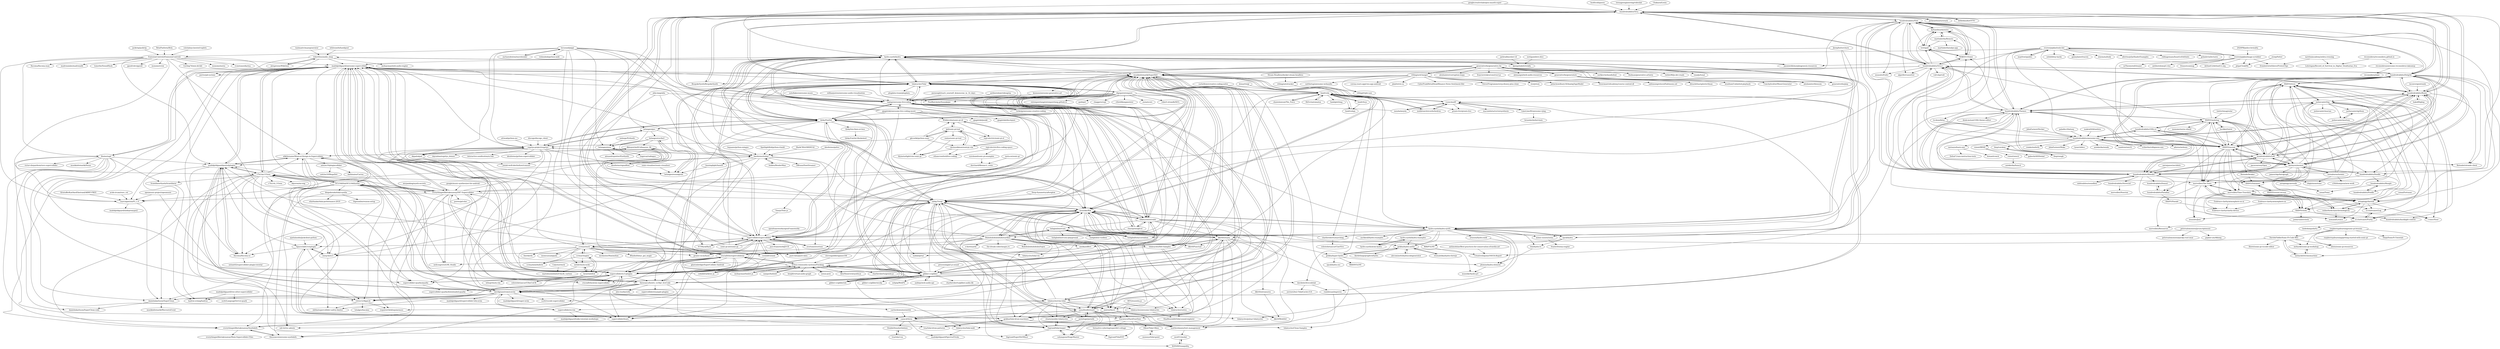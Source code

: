 digraph G {
"Chakazul/Lenia" -> "hundredrabbits/Orca" ["e"=1]
"lowtechmag/solar" -> "XXIIVV/webring" ["e"=1]
"hydra-synth/hydra" -> "hydra-synth/hydra-synth"
"hydra-synth/hydra" -> "toplap/awesome-livecoding"
"hydra-synth/hydra" -> "tidalcycles/Tidal"
"hydra-synth/hydra" -> "hundredrabbits/Orca"
"hydra-synth/hydra" -> "supercollider/supercollider"
"hydra-synth/hydra" -> "munshkr/flok"
"hydra-synth/hydra" -> "musikinformatik/SuperDirt"
"hydra-synth/hydra" -> "tidalcycles/strudel"
"hydra-synth/hydra" -> "Qirky/Troop"
"hydra-synth/hydra" -> "fand/veda"
"hydra-synth/hydra" -> "Qirky/FoxDot"
"hydra-synth/hydra" -> "gibber-cc/gibber"
"hydra-synth/hydra" -> "jasonwebb/morphogenesis-resources" ["e"=1]
"hydra-synth/hydra" -> "ojack/hydra"
"hydra-synth/hydra" -> "madskjeldgaard/awesome-supercollider"
"Rotonde/beaker" -> "XXIIVV/Nataniev" ["e"=1]
"Tonejs/Tone.js" -> "supercollider/supercollider" ["e"=1]
"lichen-community-systems/Flocking" -> "crucialfelix/supercolliderjs"
"lichen-community-systems/Flocking" -> "mohayonao/timbre.js" ["e"=1]
"lichen-community-systems/Flocking" -> "oampo/Audiolet" ["e"=1]
"lichen-community-systems/Flocking" -> "colinbdclark/osc.js" ["e"=1]
"lichen-community-systems/Flocking" -> "gibber-cc/gibberish" ["e"=1]
"lichen-community-systems/Flocking" -> "benji6/virtual-audio-graph" ["e"=1]
"lichen-community-systems/Flocking" -> "gibber-cc/gibber"
"lichen-community-systems/Flocking" -> "nexus-js/ui" ["e"=1]
"lichen-community-systems/Flocking" -> "munshkr/flok"
"lichen-community-systems/Flocking" -> "supercollider/sc3-plugins"
"lichen-community-systems/Flocking" -> "AlexNisnevich/synthi-js"
"lichen-community-systems/Flocking" -> "charlieroberts/genish.js" ["e"=1]
"lichen-community-systems/Flocking" -> "everythingwillbetakenaway/DX7-Supercollider"
"lichen-community-systems/Flocking" -> "Qirky/Troop"
"lichen-community-systems/Flocking" -> "crucialfelix/atom-supercollider"
"hundredrabbits/Pilot" -> "kyleaedwards/estra"
"hundredrabbits/Pilot" -> "MAKIO135/aioi"
"hundredrabbits/Pilot" -> "hundredrabbits/Orca-c"
"hundredrabbits/Pilot" -> "hundredrabbits/Orca"
"hundredrabbits/Pilot" -> "lctrt/gull"
"hundredrabbits/Pilot" -> "hundredrabbits/Marabu"
"hundredrabbits/Pilot" -> "hundredrabbits/Ronin"
"hundredrabbits/Pilot" -> "neauoire/Enfer"
"hundredrabbits/Pilot" -> "hundredrabbits/Themes"
"hundredrabbits/Pilot" -> "algorifer/cassetter"
"hundredrabbits/Pilot" -> "hundredrabbits/Dotgrid"
"hundredrabbits/Pilot" -> "hundredrabbits/Noodle"
"hundredrabbits/Pilot" -> "hydra-synth/hydra-synth"
"hundredrabbits/Pilot" -> "everythingwillbetakenaway/DX7-Supercollider"
"hundredrabbits/Pilot" -> "musikinformatik/SuperDirt"
"attwad/python-osc" -> "supriya-project/supriya" ["e"=1]
"hundredrabbits/Orca" -> "hundredrabbits/Pilot"
"hundredrabbits/Orca" -> "toplap/awesome-livecoding"
"hundredrabbits/Orca" -> "tidalcycles/Tidal"
"hundredrabbits/Orca" -> "hundredrabbits/Ronin"
"hundredrabbits/Orca" -> "hydra-synth/hydra"
"hundredrabbits/Orca" -> "supercollider/supercollider"
"hundredrabbits/Orca" -> "hundredrabbits/Orca-c"
"hundredrabbits/Orca" -> "VCVRack/Rack" ["e"=1]
"hundredrabbits/Orca" -> "pichenettes/eurorack" ["e"=1]
"hundredrabbits/Orca" -> "BespokeSynth/BespokeSynth" ["e"=1]
"hundredrabbits/Orca" -> "hundredrabbits/Left"
"hundredrabbits/Orca" -> "overtone/overtone" ["e"=1]
"hundredrabbits/Orca" -> "bitfieldaudio/OTTO" ["e"=1]
"hundredrabbits/Orca" -> "hundredrabbits/Dotgrid"
"hundredrabbits/Orca" -> "hundredrabbits/Marabu"
"Abjad/abjad" -> "josiah-wolf-oberholtzer/consort" ["e"=1]
"Abjad/abjad" -> "supriya-project/supriya" ["e"=1]
"charlieroberts/marching" -> "munshkr/flok"
"charlieroberts/marching" -> "celestebetancur/CineVivo"
"kyleaedwards/estra" -> "MAKIO135/aioi"
"kyleaedwards/estra" -> "lctrt/gull"
"kyleaedwards/estra" -> "hundredrabbits/Pilot"
"kyleaedwards/estra" -> "martinberlin/Remora"
"jberg/butterchurn" -> "hydra-synth/hydra" ["e"=1]
"jberg/butterchurn" -> "hydra-synth/hydra-synth" ["e"=1]
"jberg/butterchurn" -> "vcync/modV" ["e"=1]
"csound/csound" -> "ccrma/chuck" ["e"=1]
"csound/csound" -> "supercollider/supercollider" ["e"=1]
"csound/csound" -> "supercollider/sc3-plugins" ["e"=1]
"paladin-t/fantasy" -> "hundredrabbits/awesome-uxn" ["e"=1]
"kormyen/memex" -> "hundredrabbits/Themes"
"kormyen/memex" -> "XXIIVV/oscean"
"kormyen/memex" -> "seenaburns/isolate"
"kormyen/memex" -> "merveilles/Time-Travelers"
"kormyen/memex" -> "jameschip/Autograph"
"kormyen/memex" -> "autophagy/faereld"
"kormyen/memex" -> "hundredrabbits/Noodle"
"kormyen/memex" -> "hundredrabbits/Ronin"
"kormyen/memex" -> "hundredrabbits/Dotgrid"
"kormyen/memex" -> "hundredrabbits/Paradise"
"kormyen/memex" -> "rutherfordcraze/chronologicon"
"kormyen/memex" -> "hundredrabbits/Left"
"kormyen/memex" -> "XXIIVV/webring"
"kormyen/memex" -> "hundredrabbits/Marabu"
"kormyen/memex" -> "XXIIVV/riven"
"ccrma/chuck" -> "ccrma/chugins"
"ccrma/chuck" -> "csound/csound" ["e"=1]
"ccrma/chuck" -> "grame-cncm/faust" ["e"=1]
"ccrma/chuck" -> "ccrma/miniAudicle"
"ccrma/chuck" -> "heuermh/lick"
"ccrma/chuck" -> "pure-data/pure-data" ["e"=1]
"ccrma/chuck" -> "supercollider/supercollider"
"ccrma/chuck" -> "supercollider/sc3-plugins"
"ccrma/chuck" -> "micknoise/Maximilian" ["e"=1]
"ccrma/chuck" -> "mtiid/chuck-racks"
"ccrma/chuck" -> "madskjeldgaard/awesome-supercollider"
"ccrma/chuck" -> "ffAudio/foleys_gui_magic" ["e"=1]
"ccrma/chuck" -> "crucialfelix/supercolliderjs"
"ccrma/chuck" -> "thestk/stk" ["e"=1]
"ccrma/chuck" -> "monocasual/giada" ["e"=1]
"XXIIVV/webring" -> "XXIIVV/oscean"
"XXIIVV/webring" -> "hundredrabbits/Themes"
"XXIIVV/webring" -> "buckket/twtxt" ["e"=1]
"XXIIVV/webring" -> "hundredrabbits/Left"
"XXIIVV/webring" -> "XXIIVV/riven"
"XXIIVV/webring" -> "hundredrabbits/Orca-c"
"XXIIVV/webring" -> "hundredrabbits/Marabu"
"XXIIVV/webring" -> "hundredrabbits/awesome-uxn"
"XXIIVV/webring" -> "merveilles/The-Town"
"XXIIVV/webring" -> "cblgh/monotome"
"XXIIVV/webring" -> "hundredrabbits/Dotgrid"
"XXIIVV/webring" -> "monome/norns-shield" ["e"=1]
"XXIIVV/webring" -> "hundredrabbits/100r.co"
"XXIIVV/webring" -> "kormyen/memex"
"XXIIVV/webring" -> "merveilles/Time-Travelers"
"merveilles/Time-Travelers" -> "rutherfordcraze/chronologicon"
"merveilles/Time-Travelers" -> "autophagy/faereld"
"merveilles/Time-Travelers" -> "vi-ctorivanov/Purity"
"merveilles/Time-Travelers" -> "merveilles/The-Town"
"merveilles/Time-Travelers" -> "vi-ctorivanov/Log"
"merveilles/Time-Travelers" -> "nomand/Letnice"
"merveilles/Time-Travelers" -> "Embrace-clarity/clarity-device"
"merveilles/Time-Travelers" -> "neauoire/Juni"
"razimantv/mazegenerator" -> "robertfoss/audio_shop" ["e"=1]
"generativefm/generative.fm" -> "generativefm/generators"
"generativefm/generative.fm" -> "alexbainter/blossom"
"generativefm/generative.fm" -> "generativefm/play"
"generativefm/generative.fm" -> "alexbainter/corruption-loops"
"generativefm/generative.fm" -> "francisrstokes/construct-js" ["e"=1]
"generativefm/generative.fm" -> "tidalcycles/Tidal"
"generativefm/generative.fm" -> "alemangui/web-audio-resources" ["e"=1]
"generativefm/generative.fm" -> "Tonejs/Tone.js" ["e"=1]
"generativefm/generative.fm" -> "surikov/webaudiofont" ["e"=1]
"generativefm/generative.fm" -> "tholman/generative-artistry" ["e"=1]
"generativefm/generative.fm" -> "twhite96/js-dev-reads" ["e"=1]
"generativefm/generative.fm" -> "tonaljs/tonal" ["e"=1]
"generativefm/generative.fm" -> "vitling/acid-banger"
"generativefm/generative.fm" -> "musikinformatik/SuperDirt"
"generativefm/generative.fm" -> "kosmos/awesome-generative-art" ["e"=1]
"mayfrost/guides" -> "everestpipkin/tools-list" ["e"=1]
"hsoft/collapseos" -> "hundredrabbits/Orca" ["e"=1]
"everythingwillbetakenaway/DX7-Supercollider" -> "madskjeldgaard/awesome-supercollider"
"everythingwillbetakenaway/DX7-Supercollider" -> "supercollider/sc3-plugins"
"everythingwillbetakenaway/DX7-Supercollider" -> "everythingwillbetakenaway/Synthdefs"
"everythingwillbetakenaway/DX7-Supercollider" -> "SCLOrkHub/SCLOrkSynths"
"everythingwillbetakenaway/DX7-Supercollider" -> "theseanco/howto_co34pt_liveCode"
"everythingwillbetakenaway/DX7-Supercollider" -> "musikinformatik/SuperDirt"
"everythingwillbetakenaway/DX7-Supercollider" -> "alikthename/Musical-Design-in-Supercollider"
"everythingwillbetakenaway/DX7-Supercollider" -> "dkmayer/miSCellaneous_lib"
"everythingwillbetakenaway/DX7-Supercollider" -> "v7b1/mi-UGens"
"everythingwillbetakenaway/DX7-Supercollider" -> "porres/pd-else" ["e"=1]
"everythingwillbetakenaway/DX7-Supercollider" -> "theseanco/awesome-synthdefs"
"everythingwillbetakenaway/DX7-Supercollider" -> "Qirky/Troop"
"everythingwillbetakenaway/DX7-Supercollider" -> "crucialfelix/atom-supercollider"
"everythingwillbetakenaway/DX7-Supercollider" -> "neilcosgrove/LNX_Studio"
"everythingwillbetakenaway/DX7-Supercollider" -> "marcinpiet/nuPG_1.0"
"heuermh/lick" -> "celestebetancur/CHmUsiCK"
"heuermh/lick" -> "mtiid/chuck-racks"
"heuermh/lick" -> "ccrma/chugins"
"heuermh/lick" -> "wilsaj/chuck.vim"
"teenageengineering/videolab" -> "hundredrabbits/Orca" ["e"=1]
"openmusic-project/openmusic" -> "supercollider-quarks/quarks" ["e"=1]
"openmusic-project/openmusic" -> "marcinpiet/nuPG_1.0" ["e"=1]
"jasonwebb/morphogenesis-resources" -> "hydra-synth/hydra" ["e"=1]
"hundredrabbits/Orca-c" -> "hundredrabbits/Pilot"
"hundredrabbits/Orca-c" -> "MAKIO135/aioi"
"hundredrabbits/Orca-c" -> "kyleaedwards/estra"
"hundredrabbits/Orca-c" -> "hundredrabbits/Themes"
"hundredrabbits/Orca-c" -> "hundredrabbits/Orca"
"hundredrabbits/Orca-c" -> "hundredrabbits/Marabu"
"hundredrabbits/Orca-c" -> "hundredrabbits/Ronin"
"hundredrabbits/Orca-c" -> "lctrt/gull"
"hundredrabbits/Orca-c" -> "algorifer/cassetter"
"hundredrabbits/Orca-c" -> "musikinformatik/SuperDirt"
"hundredrabbits/Orca-c" -> "neauoire/Enfer"
"hundredrabbits/Orca-c" -> "Qirky/Troop"
"hundredrabbits/Orca-c" -> "vult-dsp/vult" ["e"=1]
"hundredrabbits/Orca-c" -> "porres/pd-cyclone" ["e"=1]
"hundredrabbits/Orca-c" -> "hundredrabbits/Dotgrid"
"supriya-project/supriya" -> "smrg-lm/sc3"
"supriya-project/supriya" -> "ideoforms/python-supercollider"
"supriya-project/supriya" -> "dayunbao/supriya_demos"
"supriya-project/supriya" -> "Abjad/abjad" ["e"=1]
"supriya-project/supriya" -> "madskjeldgaard/awesome-supercollider"
"supriya-project/supriya" -> "ideoforms/isobar"
"supriya-project/supriya" -> "Qirky/FoxDot"
"supriya-project/supriya" -> "supercollider-quarks/quarks"
"supriya-project/supriya" -> "interactive-sonification/sc3nb"
"supriya-project/supriya" -> "josiah-wolf-oberholtzer/consort"
"supriya-project/supriya" -> "belangeo/pyo" ["e"=1]
"supriya-project/supriya" -> "ideoforms/signalflow"
"supriya-project/supriya" -> "crucialfelix/atom-supercollider"
"supriya-project/supriya" -> "flucoma/flucoma-sc"
"supriya-project/supriya" -> "supercollider/learn"
"martinberlin/Remora" -> "martinberlin/udpx-app"
"martinberlin/Remora" -> "kyleaedwards/estra"
"martinberlin/Remora" -> "lctrt/gull"
"googlecreativelab/open-nsynth-super" -> "hundredrabbits/Orca" ["e"=1]
"googlecreativelab/open-nsynth-super" -> "hydra-synth/hydra" ["e"=1]
"hydra-synth/hydra-examples" -> "geikha/hydra-antlia"
"hydra-synth/hydra-examples" -> "hydra-synth/atom-hydra"
"ScintillatorSynth/Scintillator" -> "hadron-sclang/hadron"
"lctrt/gull" -> "kyleaedwards/estra"
"lctrt/gull" -> "MAKIO135/aioi"
"XXIIVV/oscean" -> "XXIIVV/riven"
"XXIIVV/oscean" -> "XXIIVV/webring"
"XXIIVV/oscean" -> "hundredrabbits/100r.co"
"XXIIVV/oscean" -> "merveilles/The-Town"
"XXIIVV/oscean" -> "merveilles/Time-Travelers"
"XXIIVV/oscean" -> "XXIIVV/clock"
"XXIIVV/oscean" -> "hundredrabbits/Themes"
"XXIIVV/oscean" -> "kormyen/memex"
"XXIIVV/oscean" -> "autophagy/faereld"
"XXIIVV/oscean" -> "hundredrabbits/awesome-uxn"
"XXIIVV/oscean" -> "XXIIVV/Nataniev"
"XXIIVV/oscean" -> "vi-ctorivanov/Purity"
"XXIIVV/oscean" -> "hundredrabbits/Dotgrid"
"XXIIVV/oscean" -> "hundredrabbits/Left"
"XXIIVV/oscean" -> "hundredrabbits/Ronin"
"davidgranstrom/scnvim" -> "madskjeldgaard/awesome-supercollider"
"davidgranstrom/scnvim" -> "danielmkarlsson/SuperClean"
"davidgranstrom/scnvim" -> "madskjeldgaard/portedplugins"
"davidgranstrom/scnvim" -> "supercollider/scvim"
"davidgranstrom/scnvim" -> "vitreo12/AlgaLib"
"davidgranstrom/scnvim" -> "hadron-sclang/hadron"
"davidgranstrom/scnvim" -> "supercollider/sc3-plugins"
"davidgranstrom/scnvim" -> "tidalcycles/vim-tidal"
"davidgranstrom/scnvim" -> "scztt/vscode-supercollider"
"davidgranstrom/scnvim" -> "nhthn/supercollider-safety-limiter"
"davidgranstrom/scnvim" -> "musikinformatik/SuperDirt"
"davidgranstrom/scnvim" -> "madskjeldgaard/reaper-nvim"
"davidgranstrom/scnvim" -> "v7b1/mi-UGens"
"davidgranstrom/scnvim" -> "madskjeldgaard/supercollider-h4x-nvim"
"davidgranstrom/scnvim" -> "alikthename/Musical-Design-in-Supercollider"
"nudibranchrecords/hedron" -> "fand/veda" ["e"=1]
"nudibranchrecords/hedron" -> "vcync/modV" ["e"=1]
"hydra-synth/hydra-synth" -> "hydra-synth/hydra"
"hydra-synth/hydra-synth" -> "geikha/hyper-hydra"
"hydra-synth/hydra-synth" -> "munshkr/flok"
"hydra-synth/hydra-synth" -> "hydra-synth/hydra-examples"
"hydra-synth/hydra-synth" -> "folz/hydra-ts"
"hydra-synth/hydra-synth" -> "hydra-synth/atom-hydra"
"hydra-synth/hydra-synth" -> "ojack/hydra"
"hydra-synth/hydra-synth" -> "geikha/hydra-antlia"
"hydra-synth/hydra-synth" -> "dktr0/estuary"
"hydra-synth/hydra-synth" -> "charlieroberts/marching"
"hydra-synth/hydra-synth" -> "zachkrall/hydra-examples"
"hydra-synth/hydra-synth" -> "mimic-sussex/sema"
"hydra-synth/hydra-synth" -> "rumblesan/improviz"
"hydra-synth/hydra-synth" -> "arnoson/hydra-midi"
"hydra-synth/hydra-synth" -> "tidalcycles/pulsar-tidalcycles"
"audiojs/web-audio-api" -> "gibber-cc/gibber" ["e"=1]
"madskjeldgaard/awesome-supercollider" -> "madskjeldgaard/portedplugins"
"madskjeldgaard/awesome-supercollider" -> "SCLOrkHub/SCLOrkSynths"
"madskjeldgaard/awesome-supercollider" -> "supercollider/sc3-plugins"
"madskjeldgaard/awesome-supercollider" -> "davidgranstrom/scnvim"
"madskjeldgaard/awesome-supercollider" -> "v7b1/mi-UGens"
"madskjeldgaard/awesome-supercollider" -> "theseanco/howto_co34pt_liveCode"
"madskjeldgaard/awesome-supercollider" -> "everythingwillbetakenaway/DX7-Supercollider"
"madskjeldgaard/awesome-supercollider" -> "musikinformatik/SuperDirt"
"madskjeldgaard/awesome-supercollider" -> "marcinpiet/nuPG_1.0"
"madskjeldgaard/awesome-supercollider" -> "alikthename/Musical-Design-in-Supercollider"
"madskjeldgaard/awesome-supercollider" -> "crucialfelix/supercolliderjs"
"madskjeldgaard/awesome-supercollider" -> "flucoma/flucoma-sc"
"madskjeldgaard/awesome-supercollider" -> "everythingwillbetakenaway/Synthdefs"
"madskjeldgaard/awesome-supercollider" -> "supercollider-quarks/quarks"
"madskjeldgaard/awesome-supercollider" -> "lfnoise/sapf"
"oampo/Audiolet" -> "lichen-community-systems/Flocking" ["e"=1]
"colinbdclark/osc.js" -> "lichen-community-systems/Flocking" ["e"=1]
"colinbdclark/osc.js" -> "crucialfelix/supercolliderjs" ["e"=1]
"colinbdclark/osc.js" -> "madskjeldgaard/awesome-supercollider" ["e"=1]
"pichenettes/eurorack" -> "hundredrabbits/Orca" ["e"=1]
"raspberrypilearning/sonic-pi-lessons" -> "DavidsFiddle/Sonic-Pi-Code-Bits"
"raspberrypilearning/sonic-pi-lessons" -> "raspberrypilearning/getting-started-with-sonic-pi"
"raspberrypilearning/sonic-pi-lessons" -> "rbnpi/SonicPi-Tutorials"
"raspberrypilearning/sonic-pi-lessons" -> "mehackit/sonic-pi-workshop"
"raspberrypilearning/sonic-pi-lessons" -> "mbutz/sonic-pi-resources"
"raspberrypilearning/sonic-pi-lessons" -> "mehackit/technomachine"
"EmissionControl2/EmissionControl2" -> "marcinpiet/nuPG_1.0"
"EmissionControl2/EmissionControl2" -> "flucoma/flucoma-max" ["e"=1]
"EmissionControl2/EmissionControl2" -> "lfnoise/sapf"
"EmissionControl2/EmissionControl2" -> "madronalabs/madronalib" ["e"=1]
"EmissionControl2/EmissionControl2" -> "madskjeldgaard/awesome-supercollider"
"EmissionControl2/EmissionControl2" -> "porres/pd-cyclone" ["e"=1]
"EmissionControl2/EmissionControl2" -> "tomerbe/SoundHack" ["e"=1]
"EmissionControl2/EmissionControl2" -> "madskjeldgaard/portedplugins"
"EmissionControl2/EmissionControl2" -> "ppooll-dev/ppooll" ["e"=1]
"EmissionControl2/EmissionControl2" -> "alikthename/Musical-Design-in-Supercollider"
"EmissionControl2/EmissionControl2" -> "monome/crow" ["e"=1]
"EmissionControl2/EmissionControl2" -> "Cycling74/min-devkit" ["e"=1]
"EmissionControl2/EmissionControl2" -> "v7b1/mi-UGens"
"EmissionControl2/EmissionControl2" -> "monome/norns" ["e"=1]
"EmissionControl2/EmissionControl2" -> "rconstanzo/karma" ["e"=1]
"petersalomonsen/javascriptmusic" -> "petersalomonsen/quickjs-rust-near" ["e"=1]
"petersalomonsen/javascriptmusic" -> "gopher-atz/4klang" ["e"=1]
"petersalomonsen/javascriptmusic" -> "tmhglnd/total-serialism"
"hundredrabbits/Themes" -> "hundredrabbits/Left"
"hundredrabbits/Themes" -> "hundredrabbits/Dotgrid"
"hundredrabbits/Themes" -> "hundredrabbits/Ronin"
"hundredrabbits/Themes" -> "kormyen/memex"
"hundredrabbits/Themes" -> "hundredrabbits/Orca-c"
"hundredrabbits/Themes" -> "hundredrabbits/Marabu"
"hundredrabbits/Themes" -> "hundredrabbits/Pilot"
"hundredrabbits/Themes" -> "hundredrabbits/Noodle"
"hundredrabbits/Themes" -> "XXIIVV/oscean"
"hundredrabbits/Themes" -> "autophagy/faereld"
"hundredrabbits/Themes" -> "XXIIVV/webring"
"hundredrabbits/Themes" -> "joshavanier/log"
"hundredrabbits/Themes" -> "MAKIO135/aioi"
"hundredrabbits/Themes" -> "merveilles/The-Town"
"hundredrabbits/Themes" -> "dzuk-mutant/100r-theme-editor"
"mimic-sussex/sema" -> "frantic0/sema-engine"
"munshkr/flok" -> "Qirky/Troop"
"munshkr/flok" -> "hydra-synth/hydra-synth"
"munshkr/flok" -> "geikha/hydra-antlia"
"munshkr/flok" -> "yaxu/feedforward"
"munshkr/flok" -> "thgrund/tidal-looper"
"munshkr/flok" -> "dktr0/estuary"
"munshkr/flok" -> "geikha/hyper-hydra"
"munshkr/flok" -> "tidalcycles/vortex"
"munshkr/flok" -> "matthewkaney/text.management"
"munshkr/flok" -> "Bubobubobubobubo/sardine"
"munshkr/flok" -> "musikinformatik/SuperDirt"
"munshkr/flok" -> "nnirror/facet"
"munshkr/flok" -> "tidalcycles/strudel"
"munshkr/flok" -> "dktr0/Punctual"
"munshkr/flok" -> "fracnesco/HackYourDaw"
"dkmayer/miSCellaneous_lib" -> "alikthename/Musical-Design-in-Supercollider"
"dkmayer/miSCellaneous_lib" -> "required-field/squinewave"
"ideoforms/pylive" -> "ideoforms/isobar" ["e"=1]
"theseanco/awesome-synthdefs" -> "everythingwillbetakenaway/Synthdefs"
"diegodorado/tidal-synths" -> "ndr-brt/sc-adente"
"diegodorado/tidal-synths" -> "efairbanks/tidal-performance-2019"
"diegodorado/tidal-synths" -> "thgrund/mrreason-setup"
"KristofferKarlAxelEkstrand/AKWF-FREE" -> "marcinpiet/nuPG_1.0" ["e"=1]
"mdoege/PySynth" -> "belangeo/zyne"
"seenaburns/isolate" -> "kormyen/memex"
"seenaburns/isolate" -> "XXIIVV/riven"
"seenaburns/isolate" -> "s3ththompson/new-work" ["e"=1]
"seenaburns/isolate" -> "hundredrabbits/Themes"
"seenaburns/isolate" -> "joshavanier/log"
"seenaburns/isolate" -> "cblgh/monotome"
"discogs/discogs_client" -> "supriya-project/supriya" ["e"=1]
"zacharydenton/wavebender" -> "luvsound/pippi"
"digego/extempore" -> "tidalcycles/Tidal"
"digego/extempore" -> "toplap/awesome-livecoding"
"digego/extempore" -> "overtone/overtone" ["e"=1]
"digego/extempore" -> "Qirky/FoxDot"
"digego/extempore" -> "musikinformatik/SuperDirt"
"digego/extempore" -> "Qirky/Troop"
"digego/extempore" -> "extemporelang/extemporelang.github.io"
"digego/extempore" -> "csound/csound" ["e"=1]
"digego/extempore" -> "supercollider/supercollider"
"digego/extempore" -> "quil/quil" ["e"=1]
"digego/extempore" -> "cbaggers/cepl" ["e"=1]
"digego/extempore" -> "PaulBatchelor/Soundpipe" ["e"=1]
"digego/extempore" -> "ctford/klangmeister" ["e"=1]
"digego/extempore" -> "ossia/score" ["e"=1]
"digego/extempore" -> "robert-strandh/SICL" ["e"=1]
"buzzinglight/IanniX" -> "belangeo/soundgrain" ["e"=1]
"hundredrabbits/100r.co" -> "XXIIVV/oscean"
"hundredrabbits/100r.co" -> "hundredrabbits/awesome-uxn"
"hundredrabbits/100r.co" -> "merveilles/The-Town"
"hundredrabbits/100r.co" -> "XXIIVV/webring"
"MAKIO135/aioi" -> "kyleaedwards/estra"
"MAKIO135/aioi" -> "lctrt/gull"
"MAKIO135/aioi" -> "hundredrabbits/Pilot"
"MAKIO135/aioi" -> "hundredrabbits/Orca-c"
"MAKIO135/aioi" -> "martinberlin/Remora"
"XXIIVV/riven" -> "XXIIVV/clock"
"XXIIVV/riven" -> "XXIIVV/oscean"
"XXIIVV/riven" -> "merveilles/The-Town"
"XXIIVV/riven" -> "merveilles/Time-Travelers"
"XXIIVV/riven" -> "XXIIVV/Nataniev"
"XXIIVV/riven" -> "hundredrabbits/backlight-control"
"XXIIVV/riven" -> "joshavanier/log"
"XXIIVV/riven" -> "autophagy/faereld"
"XXIIVV/riven" -> "vi-ctorivanov/Purity"
"XXIIVV/riven" -> "hundredrabbits/Dotgrid"
"XXIIVV/riven" -> "hundredrabbits/Ronin"
"ffd8/P5LIVE" -> "munshkr/flok" ["e"=1]
"ffd8/P5LIVE" -> "CreativeInquiry/OSSTA-Report" ["e"=1]
"emlyn/sonic-pi-tool" -> "lilyinstarlight/vim-sonic-pi"
"yaxu/feedforward" -> "thgrund/tidal-looper"
"yaxu/feedforward" -> "jarmitage/jarmlib"
"yaxu/feedforward" -> "musikinformatik/SuperDirt"
"yaxu/feedforward" -> "matthewkaney/text.management"
"yaxu/feedforward" -> "geikha/tidal-drum-machines"
"yaxu/feedforward" -> "munshkr/flok"
"yaxu/feedforward" -> "formative-cybering/superdirt-voltage"
"yaxu/feedforward" -> "fracnesco/HackYourDaw"
"yaxu/feedforward" -> "calumgunn/StageMaster"
"yaxu/feedforward" -> "Qirky/Troop"
"yaxu/feedforward" -> "tidalcycles/pulsar-tidalcycles"
"yaxu/feedforward" -> "cannc4/Siren"
"yaxu/feedforward" -> "dktr0/estuary"
"yaxu/feedforward" -> "cleary/ansible-tidalcycles"
"fand/vedajs" -> "fand/veda"
"smrg-lm/sc3" -> "Spacechild1/vstplugin"
"smrg-lm/sc3" -> "nhthn/supercollider-safety-limiter"
"generativefm/generators" -> "generativefm/generative.fm"
"generativefm/generators" -> "generativefm/play"
"generativefm/generators" -> "alexbainter/blossom"
"generativefm/generators" -> "weathon/Unlimited-playback"
"generativefm/generators" -> "Conchylicultor/MusicGenerator" ["e"=1]
"amiika/ziffers" -> "siaflab/petal"
"autophagy/faereld" -> "rutherfordcraze/chronologicon"
"autophagy/faereld" -> "v-exec/Visor"
"autophagy/faereld" -> "nomand/Letnice"
"autophagy/faereld" -> "merveilles/Time-Travelers"
"autophagy/faereld" -> "vi-ctorivanov/Log"
"autophagy/faereld" -> "XXIIVV/clock"
"rutherfordcraze/chronologicon" -> "v-exec/Visor"
"rutherfordcraze/chronologicon" -> "autophagy/faereld"
"rutherfordcraze/chronologicon" -> "merveilles/Time-Travelers"
"rutherfordcraze/chronologicon" -> "nomand/Letnice"
"cleary/ansible-tidalcycles" -> "thgrund/tidal-looper"
"hundredrabbits/Paradise" -> "XXIIVV/Parade"
"hundredrabbits/Paradise" -> "hundredrabbits/Donsol"
"XXIIVV/Parade" -> "Embrace-clarity/clarity-device"
"hydra-synth/atom-hydra" -> "hydra-synth/hydra-examples"
"merveilles/The-Town" -> "merveilles/Resources"
"merveilles/The-Town" -> "XXIIVV/clock"
"merveilles/The-Town" -> "merveilles/Time-Travelers"
"merveilles/The-Town" -> "neauoire/Juni"
"Qirky/ten-lines-or-less" -> "Qirky/FoxDot-Worksheet"
"joshavanier/qyllium" -> "joshavanier/mortem"
"joshavanier/mortem" -> "joshavanier/qyllium"
"Embrace-clarity/atmosphere-os" -> "Embrace-clarity/clarity-device"
"mxmxyz/tidal-guiot" -> "Olbos/Tidal-Olbos"
"autophagy/aerende" -> "uonai/Tome"
"2020PB/police-brutality" -> "everestpipkin/image-scrubber" ["e"=1]
"alda-lang/alda" -> "supercollider/supercollider" ["e"=1]
"alda-lang/alda" -> "toplap/awesome-livecoding" ["e"=1]
"alda-lang/alda" -> "ccrma/chuck" ["e"=1]
"MTG/essentia.js" -> "nnirror/facet" ["e"=1]
"meyda/meyda" -> "vcync/modV" ["e"=1]
"meyda/meyda" -> "hydra-synth/hydra" ["e"=1]
"hundredrabbits/Noodle" -> "hundredrabbits/Moogle"
"hundredrabbits/Noodle" -> "hundredrabbits/Poodle"
"hundredrabbits/Noodle" -> "merveilles/The-Town"
"doxas/twigl" -> "fand/veda" ["e"=1]
"pure-data/pure-data" -> "supercollider/supercollider" ["e"=1]
"everestpipkin/tools-list" -> "mayfrost/guides" ["e"=1]
"everestpipkin/tools-list" -> "hundredrabbits/awesome-uxn"
"everestpipkin/tools-list" -> "jasonwebb/morphogenesis-resources" ["e"=1]
"everestpipkin/tools-list" -> "seleb/bitsy-hacks" ["e"=1]
"everestpipkin/tools-list" -> "galaxykate/tracery" ["e"=1]
"everestpipkin/tools-list" -> "everestpipkin/image-scrubber"
"everestpipkin/tools-list" -> "xinemata/leafy" ["e"=1]
"everestpipkin/tools-list" -> "hundredrabbits/100r.co"
"everestpipkin/tools-list" -> "aferriss/p5jsShaderExamples" ["e"=1]
"everestpipkin/tools-list" -> "hydra-synth/hydra"
"everestpipkin/tools-list" -> "robhagemans/hoard-of-bitfonts" ["e"=1]
"everestpipkin/tools-list" -> "le-doux/bitsy" ["e"=1]
"everestpipkin/tools-list" -> "CreativeInquiry/OSSTA-Report"
"everestpipkin/tools-list" -> "XXIIVV/oscean"
"everestpipkin/tools-list" -> "golanlevin/lectures" ["e"=1]
"makew0rld/amfora" -> "hundredrabbits/awesome-uxn" ["e"=1]
"chaosprint/glicol" -> "tidalcycles/strudel" ["e"=1]
"chaosprint/glicol" -> "toplap/awesome-livecoding" ["e"=1]
"chaosprint/glicol" -> "tidalcycles/Tidal" ["e"=1]
"chaosprint/glicol" -> "supercollider/supercollider" ["e"=1]
"antiboredom/videogrep" -> "toplap/awesome-livecoding" ["e"=1]
"baku89/glisp" -> "hundredrabbits/Ronin" ["e"=1]
"processing/p5.js-sound" -> "gibber-cc/gibber" ["e"=1]
"tmhglnd/total-serialism" -> "supercollider/learn"
"tmhglnd/total-serialism" -> "tmhglnd/mercury"
"ideoforms/isobar" -> "ideoforms/signalflow"
"ideoforms/isobar" -> "tmhglnd/total-serialism"
"ideoforms/isobar" -> "supriya-project/supriya"
"ideoforms/isobar" -> "fedden/RenderMan" ["e"=1]
"ideoforms/isobar" -> "madskjeldgaard/awesome-supercollider"
"ideoforms/isobar" -> "supercollider/learn"
"ideoforms/isobar" -> "smrg-lm/sc3"
"ideoforms/isobar" -> "buzzinglight/IanniX" ["e"=1]
"ideoforms/isobar" -> "Bubobubobubobubo/sardine"
"ideoforms/isobar" -> "DBraun/DawDreamer" ["e"=1]
"tmhglnd/mercury" -> "tmhglnd/mercury-playground"
"tmhglnd/mercury" -> "tmhglnd/total-serialism"
"tmhglnd/mercury" -> "Bubobubobubobubo/sardine"
"tmhglnd/mercury" -> "munshkr/flok"
"tmhglnd/mercury" -> "nnirror/facet"
"tmhglnd/mercury" -> "fracnesco/HackYourDaw"
"tmhglnd/mercury" -> "tmhglnd/av-toolbox"
"bspaans/python-mingus" -> "ideoforms/isobar" ["e"=1]
"fand/vfx-js" -> "fand/veda" ["e"=1]
"fand/vfx-js" -> "fand/vedajs" ["e"=1]
"SCLOrkHub/SCLOrkSynths" -> "everythingwillbetakenaway/Synthdefs"
"SCLOrkHub/SCLOrkSynths" -> "madskjeldgaard/awesome-supercollider"
"SCLOrkHub/SCLOrkSynths" -> "v7b1/mi-UGens"
"SCLOrkHub/SCLOrkSynths" -> "theseanco/howto_co34pt_liveCode"
"SCLOrkHub/SCLOrkSynths" -> "theseanco/awesome-synthdefs"
"SCLOrkHub/SCLOrkSynths" -> "supercollider-quarks/quarks"
"SCLOrkHub/SCLOrkSynths" -> "everythingwillbetakenaway/DX7-Supercollider"
"SCLOrkHub/SCLOrkSynths" -> "diegodorado/tidal-synths"
"SCLOrkHub/SCLOrkSynths" -> "alikthename/Musical-Design-in-Supercollider"
"SCLOrkHub/SCLOrkSynths" -> "neilcosgrove/LNX_Studio"
"SCLOrkHub/SCLOrkSynths" -> "madskjeldgaard/portedplugins"
"SCLOrkHub/SCLOrkSynths" -> "supercollider/learn"
"SCLOrkHub/SCLOrkSynths" -> "danielmkarlsson/SuperClean"
"nexus-js/ui" -> "lichen-community-systems/Flocking" ["e"=1]
"geikha/hydra-antlia" -> "geikha/hyper-hydra"
"geikha/hydra-antlia" -> "alecominotti/hydracodegenerator"
"geikha/hydra-antlia" -> "rexmalebka/hydra-threejs"
"geikha/hydra-antlia" -> "flordefuego/p5glitchHydra"
"geikha/hydra-antlia" -> "munshkr/hydra-p5"
"alecominotti/hydracodegenerator" -> "geikha/hydra-antlia"
"vcync/modV" -> "fand/veda"
"vcync/modV" -> "meyda/meyda" ["e"=1]
"vcync/modV" -> "praxis-live/praxis-live" ["e"=1]
"vcync/modV" -> "mimic-sussex/sema"
"vcync/modV" -> "LimeLimeW/awesome-vjing"
"vcync/modV" -> "nudibranchrecords/hedron" ["e"=1]
"vcync/modV" -> "macumbista/vectorsynthesis" ["e"=1]
"calumgunn/StageMaster" -> "thgrund/tidal-looper"
"tidalcycles/vim-tidal" -> "musikinformatik/SuperDirt"
"tidalcycles/vim-tidal" -> "thgrund/tidal-looper"
"tidalcycles/vim-tidal" -> "davidgranstrom/scnvim"
"tidalcycles/vim-tidal" -> "jarmitage/jarmlib"
"tidalcycles/vim-tidal" -> "Qirky/Troop"
"tidalcycles/vim-tidal" -> "cleary/ansible-tidalcycles"
"tidalcycles/vim-tidal" -> "tidalcycles/awesome-tidalcycles"
"tidalcycles/vim-tidal" -> "cannc4/Siren"
"tidalcycles/vim-tidal" -> "supercollider/scvim"
"tidalcycles/vim-tidal" -> "geikha/tidal-drum-machines"
"tidalcycles/vim-tidal" -> "yaxu/feedforward"
"tidalcycles/vim-tidal" -> "munshkr/flok"
"tidalcycles/vim-tidal" -> "nnirror/facet"
"tidalcycles/vim-tidal" -> "tidalcycles/Tidal"
"tidalcycles/vim-tidal" -> "tidalcycles/vortex"
"danielmkarlsson/SuperClean" -> "danielmkarlsson/SuperClean-code"
"danielmkarlsson/SuperClean" -> "musikinformatik/WavesetsEvent"
"jarmitage/jarmlib" -> "ndr-brt/sc-adente"
"jarmitage/jarmlib" -> "calumgunn/StageMaster"
"jarmitage/jarmlib" -> "yaxu/feedforward"
"v7b1/mi-UGens" -> "madskjeldgaard/portedplugins"
"v7b1/mi-UGens" -> "ScintillatorSynth/Scintillator"
"v7b1/mi-UGens" -> "madskjeldgaard/awesome-supercollider"
"v7b1/mi-UGens" -> "flucoma/flucoma-sc"
"v7b1/mi-UGens" -> "okyeron/mi-eng"
"v7b1/mi-UGens" -> "alikthename/Musical-Design-in-Supercollider"
"v7b1/mi-UGens" -> "ndr-brt/sc-adente"
"v7b1/mi-UGens" -> "geikha/tidal-drum-machines"
"v7b1/mi-UGens" -> "SCLOrkHub/SCLOrkSynths"
"v7b1/mi-UGens" -> "thgrund/SuperDirtMixer"
"v7b1/mi-UGens" -> "Spacechild1/vstplugin"
"v7b1/mi-UGens" -> "smrg-lm/sc3"
"v7b1/mi-UGens" -> "v7b1/vb_UGens"
"v7b1/mi-UGens" -> "everythingwillbetakenaway/Synthdefs"
"flucoma/flucoma-sc" -> "madskjeldgaard/portedplugins"
"flucoma/flucoma-sc" -> "notam02/supercollider-plugin-tutorial"
"alikthename/Musical-Design-in-Supercollider" -> "required-field/squinewave"
"alikthename/Musical-Design-in-Supercollider" -> "vitreo12/AlgaLib"
"alikthename/Musical-Design-in-Supercollider" -> "madskjeldgaard/portedplugins"
"alikthename/Musical-Design-in-Supercollider" -> "dkmayer/miSCellaneous_lib"
"alikthename/Musical-Design-in-Supercollider" -> "asb2m10/plugincollider"
"thgrund/tidal-looper" -> "calumgunn/StageMaster"
"thgrund/tidal-looper" -> "thgrund/TidalVST"
"thgrund/tidal-looper" -> "thgrund/SuperDirtMixer"
"thgrund/tidal-looper" -> "cleary/ansible-tidalcycles"
"micjamking/synth-secrets" -> "everythingwillbetakenaway/DX7-Supercollider" ["e"=1]
"ytorg/Yotter" -> "pluja/CloakMe" ["e"=1]
"everestpipkin/image-scrubber" -> "everestpipkin/tools-list"
"everestpipkin/image-scrubber" -> "pluja/CloakMe"
"everestpipkin/image-scrubber" -> "frombeirutwithlove/ProtestTips"
"everestpipkin/image-scrubber" -> "frnsys/scanmap"
"everestpipkin/image-scrubber" -> "defund12/defund12.org" ["e"=1]
"everestpipkin/image-scrubber" -> "szTheory/exifcleaner" ["e"=1]
"everestpipkin/image-scrubber" -> "antiboredom/p5.riso" ["e"=1]
"supercollider-quarks/quarks" -> "supercollider-quarks/downloaded-quarks"
"supercollider-quarks/quarks" -> "supercollider/sc3-plugins"
"spatialaudio/jackclient-python" -> "Spacechild1/vstplugin" ["e"=1]
"cutelabnyc/nested-tuplets" -> "EmissionControl2/EmissionControl2" ["e"=1]
"dktr0/extramuros" -> "dktr0/WebDirt"
"Spacechild1/vstplugin" -> "flucoma/flucoma-sc"
"Spacechild1/vstplugin" -> "smrg-lm/sc3"
"Spacechild1/vstplugin" -> "vitreo12/AlgaLib"
"Spacechild1/vstplugin" -> "geikha/tidal-drum-machines"
"hundredrabbits/Verreciel" -> "merveilles/Nouvion"
"repl-electric/live-coding-space" -> "ethancrawford/live-coding"
"repl-electric/live-coding-space" -> "euruband/sonic-pi-examples"
"vitreo12/AlgaLib" -> "nhthn/supercollider-safety-limiter"
"vitreo12/AlgaLib" -> "totalgee/bacalao"
"vitreo12/AlgaLib" -> "required-field/squinewave"
"uonai/Fortunae" -> "autophagy/faereld"
"hundredrabbits/Moogle" -> "hundredrabbits/Poodle"
"hundredrabbits/Moogle" -> "uonai/Tome"
"Olbos/Tidal-Olbos" -> "mxmxyz/tidal-guiot"
"meta-ex/sonic-pi" -> "dorchard/fibonacci_crisis"
"hundredrabbits/Poodle" -> "hundredrabbits/Moogle"
"reconsidera/reconsidera.github.io" -> "reconsidera/awesome-reconsidera-takeaway"
"reconsidera/reconsidera.github.io" -> "Luterngun/Record_of_Survival_in_Digital_Totalitarian_Era"
"openframeworks/openFrameworks" -> "supercollider/supercollider" ["e"=1]
"jacktrip/jacktrip" -> "EmissionControl2/EmissionControl2" ["e"=1]
"vitling/autotracker" -> "vitling/triple-saw"
"Deep-Symmetry/afterglow" -> "Qirky/Troop" ["e"=1]
"SpotlightKid/python-rtmidi" -> "ideoforms/isobar" ["e"=1]
"gibber-cc/gibber" -> "gibber-cc/gibberish" ["e"=1]
"gibber-cc/gibber" -> "toplap/awesome-livecoding"
"gibber-cc/gibber" -> "charlieroberts/gibber.audio.lib"
"gibber-cc/gibber" -> "tidalcycles/strudel"
"gibber-cc/gibber" -> "tidalcycles/Tidal"
"gibber-cc/gibber" -> "gibber-cc/gibberwocky" ["e"=1]
"gibber-cc/gibber" -> "musikinformatik/SuperDirt"
"gibber-cc/gibber" -> "munshkr/flok"
"gibber-cc/gibber" -> "Qirky/FoxDot"
"gibber-cc/gibber" -> "davidedc/livecodelab"
"gibber-cc/gibber" -> "audiojs/web-audio-api" ["e"=1]
"gibber-cc/gibber" -> "lichen-community-systems/Flocking"
"gibber-cc/gibber" -> "sebpiq/WebPd" ["e"=1]
"gibber-cc/gibber" -> "Qirky/Troop"
"gibber-cc/gibber" -> "hydra-synth/hydra"
"viznut/IBNIZ" -> "viznut/unscii"
"viznut/IBNIZ" -> "gabochi/ANSIedad"
"belangeo/cecilia5" -> "belangeo/soundgrain"
"belangeo/cecilia5" -> "marcinpiet/nuPG_1.0"
"belangeo/cecilia5" -> "dkmayer/miSCellaneous_lib"
"belangeo/cecilia5" -> "madskjeldgaard/portedplugins"
"belangeo/cecilia5" -> "belangeo/zyne"
"matthewkaney/text.management" -> "neo451/modal"
"tidalcycles/Dirt-Samples" -> "Qirky/Troop"
"tidalcycles/Dirt-Samples" -> "dktr0/estuary"
"tidalcycles/Dirt-Samples" -> "tidalcycles/tidal-midi"
"tidalcycles/Dirt-Samples" -> "musikinformatik/SuperDirt"
"tidalcycles/Dirt-Samples" -> "geikha/tidal-drum-machines"
"tidalcycles/Dirt-Samples" -> "tidalcycles/tidal-vis"
"tidalcycles/Dirt-Samples" -> "munshkr/flok"
"stevengoldberg/juno106" -> "lichen-community-systems/Flocking" ["e"=1]
"mbitsnbites/soundbox" -> "hundredrabbits/Marabu" ["e"=1]
"davidedc/livecodelab" -> "rumblesan/improviz"
"davidedc/livecodelab" -> "yecto/s2hs2-TidalCycles-0.8-"
"shawnlawson/The_Force" -> "fand/veda" ["e"=1]
"vitling/acid-banger" -> "vitling/autotracker"
"vitling/acid-banger" -> "jdah/tetris-os" ["e"=1]
"vitling/acid-banger" -> "CyberPunkMetalHead/Binance-News-Sentiment-Bot" ["e"=1]
"vitling/acid-banger" -> "vitling/triple-saw"
"vitling/acid-banger" -> "CleverProgrammers/cp-disney-plus-clone" ["e"=1]
"vitling/acid-banger" -> "generativefm/generative.fm"
"vitling/acid-banger" -> "tidalcycles/Tidal"
"vitling/acid-banger" -> "storj/storj" ["e"=1]
"vitling/acid-banger" -> "jatinchowdhury18/AnalogTapeModel" ["e"=1]
"vitling/acid-banger" -> "NeuromatchAcademy/course-content-dl" ["e"=1]
"vitling/acid-banger" -> "safemoonprotocol/Safemoon.sol" ["e"=1]
"vitling/acid-banger" -> "diracdeltas/spleeter4max" ["e"=1]
"vitling/acid-banger" -> "BespokeSynth/BespokeSynth" ["e"=1]
"vitling/acid-banger" -> "notthetup/awesome-webaudio" ["e"=1]
"vitling/acid-banger" -> "corona-warn-app/cwa-app-android" ["e"=1]
"arnoson/hydra-midi" -> "jdomizz/hydra-element"
"madskjeldgaard/tree-sitter-supercollider" -> "scztt/LanguageServer.quark"
"madskjeldgaard/tree-sitter-supercollider" -> "hadron-sclang/hadron"
"geikha/tidal-drum-machines" -> "matthewkaney/text.management"
"geikha/tidal-drum-machines" -> "lvm/tidal-drum-patterns"
"geikha/tidal-drum-machines" -> "tidalcycles/Clean-Samples"
"geikha/tidal-drum-machines" -> "Spacechild1/vstplugin"
"fracnesco/HackYourDaw" -> "thgrund/TidalVST"
"fracnesco/HackYourDaw" -> "formative-cybering/superdirt-voltage"
"fracnesco/HackYourDaw" -> "Olbos/Tidal-Olbos"
"fracnesco/HackYourDaw" -> "thgrund/tidal-looper"
"Widdershin/sonic-pi-cli" -> "lpil/sonic-pi-tool"
"Widdershin/sonic-pi-cli" -> "dermusikman/sonicpi.vim"
"Widdershin/sonic-pi-cli" -> "repl-electric/sonic-pi.el"
"viznut/unscii" -> "asiekierka/funscii"
"dermusikman/sonicpi.vim" -> "lpil/sonic-pi-tool"
"dermusikman/sonicpi.vim" -> "Widdershin/sonic-pi-cli"
"dermusikman/sonicpi.vim" -> "lilyinstarlight/vim-sonic-pi"
"dermusikman/sonicpi.vim" -> "ethancrawford/live-coding"
"tidalcycles/tidal-midi" -> "madskjeldgaard/SpectralTricks"
"rexmalebka/hydra-threejs" -> "geikha/hydra-antlia"
"madskjeldgaard/portedplugins" -> "v7b1/mi-UGens"
"madskjeldgaard/portedplugins" -> "flucoma/flucoma-sc"
"madskjeldgaard/portedplugins" -> "madskjeldgaard/awesome-supercollider"
"madskjeldgaard/portedplugins" -> "alikthename/Musical-Design-in-Supercollider"
"madskjeldgaard/portedplugins" -> "Spacechild1/vstplugin"
"madskjeldgaard/portedplugins" -> "vitreo12/AlgaLib"
"madskjeldgaard/portedplugins" -> "danielmkarlsson/SuperClean"
"madskjeldgaard/portedplugins" -> "davidgranstrom/scnvim"
"madskjeldgaard/portedplugins" -> "dkmayer/miSCellaneous_lib"
"madskjeldgaard/portedplugins" -> "smrg-lm/sc3"
"madskjeldgaard/portedplugins" -> "hadron-sclang/hadron"
"belangeo/soundgrain" -> "belangeo/cecilia5"
"belangeo/soundgrain" -> "belangeo/zyne"
"nnirror/facet" -> "matthewkaney/text.management"
"nnirror/facet" -> "geikha/tidal-drum-machines"
"nnirror/facet" -> "dktr0/WebDirt"
"folz/hydra-ts" -> "jdomizz/hydra-element"
"metasyn/learn-uxn" -> "Armael/conch"
"metasyn/learn-uxn" -> "DeltaF1/uxn-instruction-tests"
"jdomizz/hydra-element" -> "munshkr/hydra-p5"
"noteflakes/awesome-music" -> "toplap/awesome-livecoding" ["e"=1]
"supercollider/supercollider" -> "tidalcycles/Tidal"
"supercollider/supercollider" -> "pure-data/pure-data" ["e"=1]
"supercollider/supercollider" -> "sonic-pi-net/sonic-pi" ["e"=1]
"supercollider/supercollider" -> "overtone/overtone" ["e"=1]
"supercollider/supercollider" -> "supercollider/sc3-plugins"
"supercollider/supercollider" -> "grame-cncm/faust" ["e"=1]
"supercollider/supercollider" -> "csound/csound" ["e"=1]
"supercollider/supercollider" -> "VCVRack/Rack" ["e"=1]
"supercollider/supercollider" -> "toplap/awesome-livecoding"
"supercollider/supercollider" -> "madskjeldgaard/awesome-supercollider"
"supercollider/supercollider" -> "hundredrabbits/Orca"
"supercollider/supercollider" -> "Qirky/FoxDot"
"supercollider/supercollider" -> "ccrma/chuck"
"supercollider/supercollider" -> "hydra-synth/hydra"
"supercollider/supercollider" -> "juce-framework/JUCE" ["e"=1]
"Qirky/FoxDot" -> "Qirky/Troop"
"Qirky/FoxDot" -> "tidalcycles/Tidal"
"Qirky/FoxDot" -> "musikinformatik/SuperDirt"
"Qirky/FoxDot" -> "toplap/awesome-livecoding"
"Qirky/FoxDot" -> "supriya-project/supriya"
"Qirky/FoxDot" -> "supercollider/supercollider"
"Qirky/FoxDot" -> "supercollider/sc3-plugins"
"Qirky/FoxDot" -> "gibber-cc/gibber"
"Qirky/FoxDot" -> "theseanco/howto_co34pt_liveCode"
"Qirky/FoxDot" -> "Qirky/ten-lines-or-less"
"Qirky/FoxDot" -> "belangeo/pyo" ["e"=1]
"Qirky/FoxDot" -> "hydra-synth/hydra"
"Qirky/FoxDot" -> "madskjeldgaard/awesome-supercollider"
"Qirky/FoxDot" -> "munshkr/flok"
"Qirky/FoxDot" -> "crucialfelix/supercolliderjs"
"hundredrabbits/awesome-uxn" -> "lynn/chibicc"
"hundredrabbits/awesome-uxn" -> "XXIIVV/oscean"
"hundredrabbits/awesome-uxn" -> "asiekierka/uxnds"
"hundredrabbits/awesome-uxn" -> "randrew/uxn32"
"hundredrabbits/awesome-uxn" -> "schierlm/collapseos-uxn" ["e"=1]
"hundredrabbits/awesome-uxn" -> "metasyn/learn-uxn"
"hundredrabbits/awesome-uxn" -> "tbsp/varaboy"
"hundredrabbits/awesome-uxn" -> "hundredrabbits/Ronin"
"hundredrabbits/awesome-uxn" -> "aduros/webuxn"
"hundredrabbits/awesome-uxn" -> "remko/waforth" ["e"=1]
"hundredrabbits/awesome-uxn" -> "hundredrabbits/100r.co"
"hundredrabbits/awesome-uxn" -> "XXIIVV/webring"
"hundredrabbits/awesome-uxn" -> "hundredrabbits/Orca-c"
"hundredrabbits/awesome-uxn" -> "JohnEarnest/Mako" ["e"=1]
"hundredrabbits/awesome-uxn" -> "viznut/IBNIZ"
"Steam-Headless/docker-steam-headless" -> "vitling/autotracker" ["e"=1]
"tidalcycles/strudel" -> "tidalcycles/Tidal"
"tidalcycles/strudel" -> "munshkr/flok"
"tidalcycles/strudel" -> "musikinformatik/SuperDirt"
"tidalcycles/strudel" -> "toplap/awesome-livecoding"
"tidalcycles/strudel" -> "chaosprint/glicol" ["e"=1]
"tidalcycles/strudel" -> "gibber-cc/gibber"
"tidalcycles/strudel" -> "Qirky/Troop"
"tidalcycles/strudel" -> "hydra-synth/hydra-synth"
"tidalcycles/strudel" -> "tidalcycles/vortex"
"tidalcycles/strudel" -> "hydra-synth/hydra"
"tidalcycles/strudel" -> "tidalcycles/awesome-tidalcycles"
"tidalcycles/strudel" -> "Bubobubobubobubo/sardine"
"tidalcycles/strudel" -> "tmhglnd/mercury"
"tidalcycles/strudel" -> "nnirror/facet"
"tidalcycles/strudel" -> "dktr0/estuary"
"belangeo/pyo" -> "belangeo/zyne" ["e"=1]
"belangeo/pyo" -> "Qirky/FoxDot" ["e"=1]
"belangeo/pyo" -> "supriya-project/supriya" ["e"=1]
"belangeo/pyo" -> "belangeo/soundgrain" ["e"=1]
"belangeo/pyo" -> "belangeo/cecilia5" ["e"=1]
"ideoforms/signalflow" -> "ideoforms/isobar"
"musikinformatik/SuperDirt" -> "tidalcycles/Tidal"
"musikinformatik/SuperDirt" -> "supercollider/sc3-plugins"
"musikinformatik/SuperDirt" -> "Qirky/Troop"
"musikinformatik/SuperDirt" -> "yaxu/feedforward"
"musikinformatik/SuperDirt" -> "tidalcycles/vim-tidal"
"musikinformatik/SuperDirt" -> "madskjeldgaard/awesome-supercollider"
"musikinformatik/SuperDirt" -> "thgrund/tidal-looper"
"musikinformatik/SuperDirt" -> "davidgranstrom/scnvim"
"musikinformatik/SuperDirt" -> "munshkr/flok"
"musikinformatik/SuperDirt" -> "theseanco/howto_co34pt_liveCode"
"musikinformatik/SuperDirt" -> "cannc4/Siren"
"musikinformatik/SuperDirt" -> "dktr0/estuary"
"musikinformatik/SuperDirt" -> "Qirky/FoxDot"
"musikinformatik/SuperDirt" -> "tidalcycles/Dirt-Samples"
"musikinformatik/SuperDirt" -> "tidalcycles/strudel"
"XXIIVV/clock" -> "merveilles/The-Town"
"XXIIVV/clock" -> "joshavanier/clock"
"XXIIVV/clock" -> "hundredrabbits/backlight-control"
"XXIIVV/clock" -> "neauoire/Juni"
"google/music-synthesizer-for-android" -> "everythingwillbetakenaway/DX7-Supercollider" ["e"=1]
"antimodular/Best-practices-for-conservation-of-media-art" -> "CreativeInquiry/OSSTA-Report" ["e"=1]
"dktr0/estuary" -> "dktr0/Punctual"
"dktr0/estuary" -> "Qirky/Troop"
"dktr0/estuary" -> "munshkr/flok"
"dktr0/estuary" -> "yaxu/feedforward"
"dktr0/estuary" -> "matthewkaney/text.management"
"dktr0/estuary" -> "dktr0/extramuros"
"dktr0/estuary" -> "dktr0/WebDirt"
"dktr0/estuary" -> "tidalcycles/Dirt-Samples"
"dktr0/estuary" -> "thgrund/tidal-looper"
"dktr0/estuary" -> "tidalcycles/Clean-Samples"
"dktr0/estuary" -> "cleary/ansible-tidalcycles"
"acids-ircam/rave_vst" -> "marcinpiet/nuPG_1.0" ["e"=1]
"asb2m10/plugincollider" -> "asb2m10/MegaDirt"
"asb2m10/plugincollider" -> "dathinaios/Cactus"
"geikha/hyper-hydra" -> "geikha/hydra-antlia"
"geikha/hyper-hydra" -> "ffd8/HY5LIVE"
"geikha/hyper-hydra" -> "jdomizz/hydra-element"
"geikha/hyper-hydra" -> "ojack/hydra-osc"
"marcinpiet/nuPG_1.0" -> "danielmkarlsson/SuperClean"
"marcinpiet/nuPG_1.0" -> "madskjeldgaard/nodeproxygui2"
"XXIIVV/vessel.oscean" -> "XXIIVV/Nataniev"
"LimeLimeW/awesome-vjing" -> "vcync/modV"
"LimeLimeW/awesome-vjing" -> "brunoherbelin/vimix" ["e"=1]
"tidalcycles/vortex" -> "ShaiRosenblit/tidal-sound-explorer"
"gibber-cc/gibberish" -> "gibber-cc/gibber" ["e"=1]
"gibber-cc/gibberish" -> "lichen-community-systems/Flocking" ["e"=1]
"belangeo/zyne" -> "alexandrepoirier/PyoSynth"
"belangeo/zyne" -> "belangeo/soundgrain"
"belangeo/zyne" -> "tiagovaz/radiopyo"
"euruband/sonic-pi-examples" -> "dorchard/fibonacci_crisis"
"whitesmith/hawkpost" -> "robertfoss/audio_shop" ["e"=1]
"willianjusten/awesome-audio-visualization" -> "toplap/awesome-livecoding" ["e"=1]
"supercollider/scvim" -> "davidgranstrom/scnvim"
"supercollider/scvim" -> "supercollider/learn"
"supercollider/scvim" -> "madskjeldgaard/talks-tutorials-workshops"
"JohnEarnest/Decker" -> "hundredrabbits/awesome-uxn" ["e"=1]
"ojack/hydra" -> "hydra-synth/hydra-synth"
"ojack/hydra" -> "ffd8/P5LIVE" ["e"=1]
"ojack/hydra" -> "folz/hydra-ts"
"ojack/hydra" -> "hydra-synth/hydra"
"buckket/twtxt" -> "XXIIVV/webring" ["e"=1]
"buckket/twtxt" -> "XXIIVV/oscean" ["e"=1]
"tidalcycles/awesome-tidalcycles" -> "ShaiRosenblit/tidal-sound-explorer"
"tidalcycles/awesome-tidalcycles" -> "geikha/tidal-drum-machines"
"gkvoelkl/python-sonic" -> "lpil/sonic-pi-tool"
"gkvoelkl/python-sonic" -> "dermusikman/sonicpi.vim"
"gkvoelkl/python-sonic" -> "supriya-project/supriya"
"gkvoelkl/python-sonic" -> "Widdershin/sonic-pi-cli"
"everythingwillbetakenaway/Synthdefs" -> "everythingwillbetakenaway/Main-Supercollider-Files"
"everythingwillbetakenaway/Synthdefs" -> "theseanco/awesome-synthdefs"
"reconsidera/awesome-reconsidera-takeaway" -> "reconsidera/wipe"
"luvsound/pippi" -> "zacharydenton/wavebender"
"luvsound/pippi" -> "supriya-project/supriya"
"luvsound/pippi" -> "belangeo/pyo" ["e"=1]
"luvsound/pippi" -> "Qirky/FoxDot"
"luvsound/pippi" -> "belangeo/zyne"
"luvsound/pippi" -> "PaulBatchelor/Soundpipe" ["e"=1]
"luvsound/pippi" -> "ideoforms/isobar"
"luvsound/pippi" -> "carrierdown/mutateful" ["e"=1]
"luvsound/pippi" -> "Abjad/abjad" ["e"=1]
"luvsound/pippi" -> "EmissionControl2/EmissionControl2"
"luvsound/pippi" -> "grame-cncm/faust" ["e"=1]
"luvsound/pippi" -> "vishnubob/python-midi" ["e"=1]
"crucialfelix/supercolliderjs" -> "crucialfelix/atom-supercollider"
"crucialfelix/supercolliderjs" -> "madskjeldgaard/awesome-supercollider"
"crucialfelix/supercolliderjs" -> "supercollider/sc3-plugins"
"crucialfelix/supercolliderjs" -> "lichen-community-systems/Flocking"
"crucialfelix/supercolliderjs" -> "theseanco/howto_co34pt_liveCode"
"crucialfelix/supercolliderjs" -> "musikinformatik/SuperDirt"
"crucialfelix/supercolliderjs" -> "glastonbridge/SuperCollider-Android"
"crucialfelix/supercolliderjs" -> "supercollider/learn"
"crucialfelix/supercolliderjs" -> "SCLOrkHub/SCLOrkSynths"
"crucialfelix/supercolliderjs" -> "davidgranstrom/scnvim"
"crucialfelix/supercolliderjs" -> "scztt/vscode-supercollider"
"crucialfelix/supercolliderjs" -> "madskjeldgaard/portedplugins"
"crucialfelix/supercolliderjs" -> "cannc4/Siren"
"crucialfelix/supercolliderjs" -> "munshkr/flok"
"crucialfelix/supercolliderjs" -> "neilcosgrove/LNX_Studio"
"Bubobubobubobubo/sardine" -> "e-lie/renardo"
"Bubobubobubobubo/sardine" -> "geikha/tidal-drum-machines"
"Bubobubobubobubo/sardine" -> "munshkr/flok"
"Bubobubobubobubo/sardine" -> "the-drunk-coder/megra.rs"
"Bubobubobubobubo/sardine" -> "thgrund/tidal-looper"
"Bubobubobubobubo/sardine" -> "amiika/ziffers"
"Bubobubobubobubo/sardine" -> "Bubobubobubobubo/topos"
"Bubobubobubobubo/sardine" -> "tidalcycles/vortex"
"Bubobubobubobubo/sardine" -> "XiNNiW/tranquility"
"Bubobubobubobubo/sardine" -> "tmhglnd/mercury"
"Bubobubobubobubo/sardine" -> "smrg-lm/sc3"
"Bubobubobubobubo/sardine" -> "nnirror/facet"
"Bubobubobubobubo/sardine" -> "vitreo12/AlgaLib"
"Bubobubobubobubo/sardine" -> "musikinformatik/SuperDirt"
"Bubobubobubobubo/sardine" -> "Spacechild1/vstplugin"
"ccrma/chugins" -> "ccrma/miniAudicle"
"ccrma/chugins" -> "heuermh/lick"
"ccrma/chugins" -> "ccrma/chuck"
"ccrma/chugins" -> "mtiid/chuck-racks"
"lpil/sonic-pi-tool" -> "Widdershin/sonic-pi-cli"
"lpil/sonic-pi-tool" -> "dermusikman/sonicpi.vim"
"lpil/sonic-pi-tool" -> "emlyn/sonic-pi-tool"
"lpil/sonic-pi-tool" -> "repl-electric/sonic-pi.el"
"lpil/sonic-pi-tool" -> "lilyinstarlight/vim-sonic-pi"
"lpil/sonic-pi-tool" -> "gkvoelkl/python-sonic"
"lpil/sonic-pi-tool" -> "siaflab/petal"
"DoubleDensity/tidebox" -> "lvm/tida1vm"
"mehackit/sonic-pi-workshop" -> "mehackit/technomachine"
"tbsp/varaboy" -> "tbsp/uxngb"
"tbsp/uxngb" -> "tbsp/varaboy"
"lvm/tida1vm" -> "DoubleDensity/tidebox"
"XiNNiW/tranquility" -> "neo451/modal"
"BespokeSynth/BespokeSynth" -> "hundredrabbits/Orca" ["e"=1]
"mohayonao/timbre.js" -> "lichen-community-systems/Flocking" ["e"=1]
"le-doux/bitsy" -> "hundredrabbits/awesome-uxn" ["e"=1]
"XXIIVV/Nataniev" -> "XXIIVV/vessel.oscean"
"supercollider/sc3-plugins" -> "madskjeldgaard/awesome-supercollider"
"supercollider/sc3-plugins" -> "supercollider-quarks/quarks"
"supercollider/sc3-plugins" -> "musikinformatik/SuperDirt"
"supercollider/sc3-plugins" -> "davidgranstrom/scnvim"
"supercollider/sc3-plugins" -> "everythingwillbetakenaway/DX7-Supercollider"
"supercollider/sc3-plugins" -> "crucialfelix/supercolliderjs"
"supercollider/sc3-plugins" -> "supercollider/learn"
"supercollider/sc3-plugins" -> "madskjeldgaard/portedplugins"
"supercollider/sc3-plugins" -> "Qirky/Troop"
"supercollider/sc3-plugins" -> "crucialfelix/atom-supercollider"
"supercollider/sc3-plugins" -> "supercollider/supercollider"
"supercollider/sc3-plugins" -> "theseanco/howto_co34pt_liveCode"
"supercollider/sc3-plugins" -> "SCLOrkHub/SCLOrkSynths"
"supercollider/sc3-plugins" -> "vitreo12/AlgaLib"
"supercollider/sc3-plugins" -> "supercollider-quarks/downloaded-quarks"
"BelaPlatform/Bela" -> "EmissionControl2/EmissionControl2" ["e"=1]
"MarkCWirt/MIDIUtil" -> "ideoforms/isobar" ["e"=1]
"Calysto/chuck" -> "mariobuoninfante/ChucK_various"
"terkelg/awesome-creative-coding" -> "toplap/awesome-livecoding" ["e"=1]
"grame-cncm/faust" -> "supercollider/supercollider" ["e"=1]
"VCVRack/Rack" -> "supercollider/supercollider" ["e"=1]
"VCVRack/Rack" -> "hundredrabbits/Orca" ["e"=1]
"hundredrabbits/Dotgrid" -> "hundredrabbits/Ronin"
"hundredrabbits/Dotgrid" -> "hundredrabbits/Left"
"hundredrabbits/Dotgrid" -> "hundredrabbits/Themes"
"hundredrabbits/Dotgrid" -> "hundredrabbits/Marabu"
"hundredrabbits/Dotgrid" -> "hundredrabbits/Pilot"
"hundredrabbits/Dotgrid" -> "hundredrabbits/Noodle"
"hundredrabbits/Dotgrid" -> "XXIIVV/oscean"
"hundredrabbits/Dotgrid" -> "XXIIVV/riven"
"hundredrabbits/Dotgrid" -> "hundredrabbits/Orca"
"hundredrabbits/Dotgrid" -> "Rotonde/rotonde-client" ["e"=1]
"hundredrabbits/Dotgrid" -> "rutherfordcraze/chronologicon"
"hundredrabbits/Dotgrid" -> "hundredrabbits/Orca-c"
"hundredrabbits/Dotgrid" -> "autophagy/faereld"
"hundredrabbits/Dotgrid" -> "kormyen/memex"
"hundredrabbits/Dotgrid" -> "merveilles/The-Town"
"hundredrabbits/Ronin" -> "hundredrabbits/Dotgrid"
"hundredrabbits/Ronin" -> "hundredrabbits/Marabu"
"hundredrabbits/Ronin" -> "hundredrabbits/Left"
"hundredrabbits/Ronin" -> "hundredrabbits/Themes"
"hundredrabbits/Ronin" -> "hundredrabbits/Pilot"
"hundredrabbits/Ronin" -> "hundredrabbits/Orca"
"hundredrabbits/Ronin" -> "hundredrabbits/Orca-c"
"hundredrabbits/Ronin" -> "XXIIVV/riven"
"hundredrabbits/Ronin" -> "XXIIVV/oscean"
"hundredrabbits/Ronin" -> "hundredrabbits/Noodle"
"hundredrabbits/Ronin" -> "baku89/glisp" ["e"=1]
"hundredrabbits/Ronin" -> "Rotonde/rotonde-client" ["e"=1]
"hundredrabbits/Ronin" -> "kormyen/memex"
"hundredrabbits/Ronin" -> "hundredrabbits/awesome-uxn"
"hundredrabbits/Ronin" -> "joshavanier/log"
"psenough/teach_yourself_demoscene_in_14_days" -> "toplap/awesome-livecoding" ["e"=1]
"pjagielski/awesome-live-coding-music" -> "toplap/awesome-livecoding"
"pjagielski/awesome-live-coding-music" -> "madskjeldgaard/awesome-supercollider"
"pjagielski/awesome-live-coding-music" -> "gibber-cc/gibber"
"pjagielski/awesome-live-coding-music" -> "Qirky/FoxDot"
"pjagielski/awesome-live-coding-music" -> "pjagielski/disclojure" ["e"=1]
"pjagielski/awesome-live-coding-music" -> "tidalcycles/Tidal"
"pjagielski/awesome-live-coding-music" -> "pjagielski/punkt" ["e"=1]
"pjagielski/awesome-live-coding-music" -> "Bubobubobubobubo/sardine"
"pjagielski/awesome-live-coding-music" -> "Widdershin/sonic-pi-cli"
"pjagielski/awesome-live-coding-music" -> "crucialfelix/supercolliderjs"
"jaebradley/uber-cli" -> "kjempelodott/rickify" ["e"=1]
"narwhalacademy/zebra-crossing" -> "frombeirutwithlove/ProtestTips"
"narwhalacademy/zebra-crossing" -> "Luterngun/Record_of_Survival_in_Digital_Totalitarian_Era"
"carrierdown/mutateful" -> "fracnesco/HackYourDaw" ["e"=1]
"carrierdown/mutateful" -> "cannc4/Siren" ["e"=1]
"cannc4/Siren" -> "madskjeldgaard/SpectralTricks"
"cannc4/Siren" -> "tidalcycles/tidal-midi"
"cannc4/Siren" -> "everythingwillbetakenaway/Synthdefs"
"cannc4/Siren" -> "yaxu/feedforward"
"cannc4/Siren" -> "DoubleDensity/tidebox"
"cannc4/Siren" -> "thgrund/tidal-looper"
"rumblesan/improviz" -> "matthewkaney/text.management"
"cacheflowe/creative-coding-notes" -> "fand/veda" ["e"=1]
"Qirky/Troop" -> "musikinformatik/SuperDirt"
"Qirky/Troop" -> "munshkr/flok"
"Qirky/Troop" -> "Qirky/FoxDot"
"Qirky/Troop" -> "dktr0/estuary"
"Qirky/Troop" -> "yaxu/feedforward"
"Qirky/Troop" -> "tidalcycles/Dirt-Samples"
"Qirky/Troop" -> "tidalcycles/vim-tidal"
"Qirky/Troop" -> "theseanco/howto_co34pt_liveCode"
"Qirky/Troop" -> "v7b1/mi-UGens"
"Qirky/Troop" -> "thgrund/tidal-looper"
"Qirky/Troop" -> "tidalcycles/tidal-midi"
"Qirky/Troop" -> "supercollider/sc3-plugins"
"Qirky/Troop" -> "madskjeldgaard/awesome-supercollider"
"Qirky/Troop" -> "tidalcycles/tidal-vis"
"Qirky/Troop" -> "cleary/ansible-tidalcycles"
"mehackit/technomachine" -> "mehackit/sonic-pi-workshop"
"mehackit/technomachine" -> "DavidsFiddle/Sonic-Pi-Code-Bits"
"hundredrabbits/Donsol" -> "hundredrabbits/Paradise"
"mtiid/chuck-racks" -> "mariobuoninfante/ChucK_various"
"mtiid/chuck-racks" -> "heuermh/lick"
"neo451/modal" -> "XiNNiW/tranquility"
"lvm/tidal-drum-patterns" -> "geikha/tidal-drum-machines"
"tidalcycles/Tidal" -> "musikinformatik/SuperDirt"
"tidalcycles/Tidal" -> "tidalcycles/strudel"
"tidalcycles/Tidal" -> "supercollider/supercollider"
"tidalcycles/Tidal" -> "toplap/awesome-livecoding"
"tidalcycles/Tidal" -> "Qirky/FoxDot"
"tidalcycles/Tidal" -> "hydra-synth/hydra"
"tidalcycles/Tidal" -> "hundredrabbits/Orca"
"tidalcycles/Tidal" -> "tidalcycles/vim-tidal"
"tidalcycles/Tidal" -> "Qirky/Troop"
"tidalcycles/Tidal" -> "supercollider/sc3-plugins"
"tidalcycles/Tidal" -> "grame-cncm/faust" ["e"=1]
"tidalcycles/Tidal" -> "madskjeldgaard/awesome-supercollider"
"tidalcycles/Tidal" -> "gibber-cc/gibber"
"tidalcycles/Tidal" -> "plugdata-team/plugdata" ["e"=1]
"tidalcycles/Tidal" -> "digego/extempore"
"robertfoss/audio_shop" -> "mohayonao/web-audio-engine" ["e"=1]
"robertfoss/audio_shop" -> "everythingwillbetakenaway/DX7-Supercollider"
"robertfoss/audio_shop" -> "kjempelodott/rickify"
"robertfoss/audio_shop" -> "alexgreene/WikiQuiz" ["e"=1]
"robertfoss/audio_shop" -> "madskjeldgaard/awesome-supercollider"
"robertfoss/audio_shop" -> "supercollider/sc3-plugins"
"bitfieldaudio/OTTO" -> "hundredrabbits/Orca" ["e"=1]
"overtone/overtone" -> "supercollider/supercollider" ["e"=1]
"aaronjanse/asciidots" -> "hundredrabbits/Marabu" ["e"=1]
"fedden/RenderMan" -> "ideoforms/isobar" ["e"=1]
"toplap/awesome-livecoding" -> "hydra-synth/hydra"
"toplap/awesome-livecoding" -> "tidalcycles/Tidal"
"toplap/awesome-livecoding" -> "hundredrabbits/Orca"
"toplap/awesome-livecoding" -> "pjagielski/awesome-live-coding-music"
"toplap/awesome-livecoding" -> "Qirky/FoxDot"
"toplap/awesome-livecoding" -> "gibber-cc/gibber"
"toplap/awesome-livecoding" -> "supercollider/supercollider"
"toplap/awesome-livecoding" -> "musikinformatik/SuperDirt"
"toplap/awesome-livecoding" -> "tidalcycles/strudel"
"toplap/awesome-livecoding" -> "madskjeldgaard/awesome-supercollider"
"toplap/awesome-livecoding" -> "munshkr/flok"
"toplap/awesome-livecoding" -> "chaosprint/glicol" ["e"=1]
"toplap/awesome-livecoding" -> "Qirky/Troop"
"toplap/awesome-livecoding" -> "terkelg/awesome-creative-coding" ["e"=1]
"toplap/awesome-livecoding" -> "hydra-synth/hydra-synth"
"theseanco/howto_co34pt_liveCode" -> "madskjeldgaard/awesome-supercollider"
"theseanco/howto_co34pt_liveCode" -> "theseanco/awesome-synthdefs"
"theseanco/howto_co34pt_liveCode" -> "SCLOrkHub/SCLOrkSynths"
"theseanco/howto_co34pt_liveCode" -> "crucialfelix/supercolliderjs"
"theseanco/howto_co34pt_liveCode" -> "Qirky/Troop"
"theseanco/howto_co34pt_liveCode" -> "musikinformatik/SuperDirt"
"theseanco/howto_co34pt_liveCode" -> "lvm/tidal-drum-patterns"
"theseanco/howto_co34pt_liveCode" -> "ales-tsurko/cells"
"theseanco/howto_co34pt_liveCode" -> "supercollider/example-plugins"
"theseanco/howto_co34pt_liveCode" -> "davidgranstrom/scnvim"
"theseanco/howto_co34pt_liveCode" -> "danielmkarlsson/SuperClean"
"theseanco/howto_co34pt_liveCode" -> "cannc4/Siren"
"inconvergent/snek" -> "hundredrabbits/Ronin" ["e"=1]
"kosmos/awesome-generative-art" -> "toplap/awesome-livecoding" ["e"=1]
"0b5vr/automaton" -> "fand/veda" ["e"=1]
"alexgreene/WikiQuiz" -> "robertfoss/audio_shop" ["e"=1]
"DavidsFiddle/Sonic-Pi-Code-Bits" -> "mehackit/technomachine"
"DavidsFiddle/Sonic-Pi-Code-Bits" -> "llloret/sonic-pi-vscode-editor"
"DavidsFiddle/Sonic-Pi-Code-Bits" -> "mbutz/sonic-pi-resources"
"DavidsFiddle/Sonic-Pi-Code-Bits" -> "amiika/ziffers"
"DavidsFiddle/Sonic-Pi-Code-Bits" -> "mehackit/sonic-pi-workshop"
"kjempelodott/rickify" -> "robertfoss/audio_shop"
"vi-ctorivanov/Log" -> "vi-ctorivanov/Purity"
"sonic-pi-net/sonic-pi" -> "supercollider/supercollider" ["e"=1]
"sonic-pi-net/sonic-pi" -> "hundredrabbits/Orca" ["e"=1]
"sonic-pi-net/sonic-pi" -> "tidalcycles/Tidal" ["e"=1]
"sonic-pi-net/sonic-pi" -> "toplap/awesome-livecoding" ["e"=1]
"hundredrabbits/Left" -> "hundredrabbits/Dotgrid"
"hundredrabbits/Left" -> "hundredrabbits/Themes"
"hundredrabbits/Left" -> "hundredrabbits/Ronin"
"hundredrabbits/Left" -> "hundredrabbits/Marabu"
"hundredrabbits/Left" -> "hundredrabbits/Orca"
"hundredrabbits/Left" -> "XXIIVV/oscean"
"hundredrabbits/Left" -> "XXIIVV/webring"
"hundredrabbits/Left" -> "hundredrabbits/Pilot"
"hundredrabbits/Left" -> "joshavanier/log"
"hundredrabbits/Left" -> "kormyen/memex"
"hundredrabbits/Left" -> "XXIIVV/riven"
"hundredrabbits/Left" -> "hundredrabbits/100r.co"
"hundredrabbits/Left" -> "Rotonde/rotonde-client" ["e"=1]
"hundredrabbits/Left" -> "Rotonde/beaker" ["e"=1]
"hundredrabbits/Left" -> "pacocoursey/Opus" ["e"=1]
"xori/gamblers-dice" -> "kjempelodott/rickify" ["e"=1]
"fand/veda" -> "fand/vedajs"
"fand/veda" -> "shawnlawson/The_Force" ["e"=1]
"fand/veda" -> "charlieroberts/marching"
"fand/veda" -> "munshkr/flok"
"fand/veda" -> "vcync/modV"
"fand/veda" -> "0b5vr/automaton" ["e"=1]
"fand/veda" -> "hydra-synth/hydra-synth"
"fand/veda" -> "davidedc/livecodelab"
"fand/veda" -> "tidalcycles/Dirt-Samples"
"fand/veda" -> "toplap/awesome-livecoding"
"fand/veda" -> "praxis-live/praxis-live" ["e"=1]
"fand/veda" -> "hydra-synth/hydra"
"fand/veda" -> "nudibranchrecords/hedron" ["e"=1]
"fand/veda" -> "fand/glsl2img"
"fand/veda" -> "fand/vfx-js" ["e"=1]
"joshavanier/log" -> "merveilles/The-Town"
"joshavanier/log" -> "autophagy/faereld"
"joshavanier/log" -> "joshavanier/qyllium"
"joshavanier/log" -> "XXIIVV/Nataniev"
"joshavanier/log" -> "joshavanier/macian"
"joshavanier/log" -> "XXIIVV/clock"
"joshavanier/log" -> "joshavanier/mortem"
"joshavanier/log" -> "v-exec/Visor"
"joshavanier/log" -> "XXIIVV/riven"
"joshavanier/log" -> "vi-ctorivanov/Log"
"joshavanier/log" -> "vi-ctorivanov/Purity"
"joshavanier/log" -> "hundredrabbits/Themes"
"hundredrabbits/Marabu" -> "hundredrabbits/Ronin"
"hundredrabbits/Marabu" -> "hundredrabbits/Pilot"
"hundredrabbits/Marabu" -> "mbitsnbites/soundbox" ["e"=1]
"hundredrabbits/Marabu" -> "hundredrabbits/Dotgrid"
"hundredrabbits/Marabu" -> "hundredrabbits/Left"
"hundredrabbits/Marabu" -> "XXIIVV/Nataniev"
"hundredrabbits/Marabu" -> "hundredrabbits/Paradise"
"hundredrabbits/Marabu" -> "hundredrabbits/Themes"
"hundredrabbits/Marabu" -> "MAKIO135/aioi"
"hundredrabbits/Marabu" -> "lctrt/gull"
"hundredrabbits/Marabu" -> "hundredrabbits/Donsol"
"hundredrabbits/Marabu" -> "hundredrabbits/Orca-c"
"hundredrabbits/Marabu" -> "kyleaedwards/estra"
"hundredrabbits/Marabu" -> "hundredrabbits/Verreciel"
"hundredrabbits/Marabu" -> "XXIIVV/clock"
"Embrace-clarity/atmosphere-os-ui" -> "Embrace-clarity/clarity-device"
"lfnoise/sapf" -> "danielmkarlsson/SuperClean"
"lfnoise/sapf" -> "marcinpiet/nuPG_1.0"
"lfnoise/sapf" -> "vitreo12/AlgaLib"
"lfnoise/sapf" -> "victor-shepardson/rave-supercollider" ["e"=1]
"lfnoise/sapf" -> "madskjeldgaard/awesome-supercollider"
"lfnoise/sapf" -> "madskjeldgaard/portedplugins"
"lfnoise/sapf" -> "geikha/tidal-drum-machines"
"lfnoise/sapf" -> "musikinformatik/Steno"
"lfnoise/sapf" -> "ScintillatorSynth/Scintillator"
"lfnoise/sapf" -> "matthewkaney/text.management"
"lfnoise/sapf" -> "danielmkarlsson/SuperClean-code"
"lfnoise/sapf" -> "nnirror/facet"
"sonic-visualiser/sonic-visualiser" -> "belangeo/soundgrain" ["e"=1]
"vi-ctorivanov/Purity" -> "merveilles/Resources"
"vi-ctorivanov/Purity" -> "vi-ctorivanov/Log"
"vi-ctorivanov/Purity" -> "kodedninja/datta"
"Chakazul/Lenia" ["l"="-24.522,-35.005", "c"=811]
"hundredrabbits/Orca" ["l"="39.525,6.646"]
"lowtechmag/solar" ["l"="20.226,1.149", "c"=197]
"XXIIVV/webring" ["l"="39.512,6.799"]
"hydra-synth/hydra" ["l"="39.584,6.558"]
"hydra-synth/hydra-synth" ["l"="39.644,6.544"]
"toplap/awesome-livecoding" ["l"="39.554,6.544"]
"tidalcycles/Tidal" ["l"="39.515,6.527"]
"supercollider/supercollider" ["l"="39.518,6.571"]
"munshkr/flok" ["l"="39.607,6.492"]
"musikinformatik/SuperDirt" ["l"="39.544,6.488"]
"tidalcycles/strudel" ["l"="39.591,6.51"]
"Qirky/Troop" ["l"="39.56,6.489"]
"fand/veda" ["l"="39.655,6.571"]
"Qirky/FoxDot" ["l"="39.529,6.496"]
"gibber-cc/gibber" ["l"="39.552,6.517"]
"jasonwebb/morphogenesis-resources" ["l"="36.044,24.169", "c"=98]
"ojack/hydra" ["l"="39.627,6.561"]
"madskjeldgaard/awesome-supercollider" ["l"="39.532,6.441"]
"Rotonde/beaker" ["l"="-23.266,7.053", "c"=681]
"XXIIVV/Nataniev" ["l"="39.535,6.788"]
"Tonejs/Tone.js" ["l"="40.121,3.985", "c"=394]
"lichen-community-systems/Flocking" ["l"="39.491,6.481"]
"crucialfelix/supercolliderjs" ["l"="39.508,6.46"]
"mohayonao/timbre.js" ["l"="40.023,4.118", "c"=394]
"oampo/Audiolet" ["l"="40.138,4.066", "c"=394]
"colinbdclark/osc.js" ["l"="37.791,6.635", "c"=1235]
"gibber-cc/gibberish" ["l"="40.046,4.203", "c"=394]
"benji6/virtual-audio-graph" ["l"="40.012,4.138", "c"=394]
"nexus-js/ui" ["l"="40.054,4.131", "c"=394]
"supercollider/sc3-plugins" ["l"="39.52,6.465"]
"AlexNisnevich/synthi-js" ["l"="39.41,6.454"]
"charlieroberts/genish.js" ["l"="40.041,4.23", "c"=394]
"everythingwillbetakenaway/DX7-Supercollider" ["l"="39.492,6.44"]
"crucialfelix/atom-supercollider" ["l"="39.485,6.458"]
"hundredrabbits/Pilot" ["l"="39.505,6.675"]
"kyleaedwards/estra" ["l"="39.468,6.688"]
"MAKIO135/aioi" ["l"="39.482,6.701"]
"hundredrabbits/Orca-c" ["l"="39.516,6.695"]
"lctrt/gull" ["l"="39.481,6.681"]
"hundredrabbits/Marabu" ["l"="39.505,6.722"]
"hundredrabbits/Ronin" ["l"="39.509,6.744"]
"neauoire/Enfer" ["l"="39.554,6.699"]
"hundredrabbits/Themes" ["l"="39.488,6.755"]
"algorifer/cassetter" ["l"="39.542,6.685"]
"hundredrabbits/Dotgrid" ["l"="39.483,6.733"]
"hundredrabbits/Noodle" ["l"="39.449,6.743"]
"attwad/python-osc" ["l"="37.767,6.683", "c"=1235]
"supriya-project/supriya" ["l"="39.553,6.399"]
"VCVRack/Rack" ["l"="38.664,5.571", "c"=65]
"pichenettes/eurorack" ["l"="37.244,6.053", "c"=494]
"BespokeSynth/BespokeSynth" ["l"="38.577,5.657", "c"=65]
"hundredrabbits/Left" ["l"="39.53,6.748"]
"overtone/overtone" ["l"="40.265,6.32", "c"=732]
"bitfieldaudio/OTTO" ["l"="38.562,5.689", "c"=65]
"Abjad/abjad" ["l"="39.153,4.258", "c"=201]
"josiah-wolf-oberholtzer/consort" ["l"="39.595,6.388"]
"charlieroberts/marching" ["l"="39.678,6.53"]
"celestebetancur/CineVivo" ["l"="39.729,6.537"]
"martinberlin/Remora" ["l"="39.444,6.684"]
"jberg/butterchurn" ["l"="-0.198,-26.87", "c"=814]
"vcync/modV" ["l"="39.734,6.606"]
"csound/csound" ["l"="38.54,5.706", "c"=65]
"ccrma/chuck" ["l"="39.564,6.586"]
"paladin-t/fantasy" ["l"="-20.873,-23.08", "c"=674]
"hundredrabbits/awesome-uxn" ["l"="39.554,6.83"]
"kormyen/memex" ["l"="39.475,6.771"]
"XXIIVV/oscean" ["l"="39.515,6.781"]
"seenaburns/isolate" ["l"="39.445,6.813"]
"merveilles/Time-Travelers" ["l"="39.465,6.812"]
"jameschip/Autograph" ["l"="39.42,6.775"]
"autophagy/faereld" ["l"="39.454,6.791"]
"hundredrabbits/Paradise" ["l"="39.543,6.772"]
"rutherfordcraze/chronologicon" ["l"="39.44,6.782"]
"XXIIVV/riven" ["l"="39.489,6.785"]
"ccrma/chugins" ["l"="39.6,6.62"]
"grame-cncm/faust" ["l"="38.468,5.627", "c"=65]
"ccrma/miniAudicle" ["l"="39.578,6.626"]
"heuermh/lick" ["l"="39.622,6.637"]
"pure-data/pure-data" ["l"="37.855,6.793", "c"=1235]
"micknoise/Maximilian" ["l"="38.404,5.575", "c"=65]
"mtiid/chuck-racks" ["l"="39.605,6.646"]
"ffAudio/foleys_gui_magic" ["l"="38.442,5.492", "c"=65]
"thestk/stk" ["l"="38.4,5.55", "c"=65]
"monocasual/giada" ["l"="38.573,5.567", "c"=65]
"buckket/twtxt" ["l"="-48.708,1.18", "c"=475]
"merveilles/The-Town" ["l"="39.481,6.798"]
"cblgh/monotome" ["l"="39.447,6.86"]
"monome/norns-shield" ["l"="37.443,6.072", "c"=494]
"hundredrabbits/100r.co" ["l"="39.55,6.802"]
"vi-ctorivanov/Purity" ["l"="39.485,6.831"]
"vi-ctorivanov/Log" ["l"="39.466,6.833"]
"nomand/Letnice" ["l"="39.421,6.805"]
"Embrace-clarity/clarity-device" ["l"="39.479,6.867"]
"neauoire/Juni" ["l"="39.449,6.834"]
"razimantv/mazegenerator" ["l"="-24.349,-19.227", "c"=75]
"robertfoss/audio_shop" ["l"="39.424,6.389"]
"generativefm/generative.fm" ["l"="39.342,6.491"]
"generativefm/generators" ["l"="39.274,6.496"]
"alexbainter/blossom" ["l"="39.272,6.465"]
"generativefm/play" ["l"="39.295,6.516"]
"alexbainter/corruption-loops" ["l"="39.306,6.481"]
"francisrstokes/construct-js" ["l"="3.24,-30.014", "c"=1206]
"alemangui/web-audio-resources" ["l"="40.074,4.12", "c"=394]
"surikov/webaudiofont" ["l"="40.043,3.985", "c"=394]
"tholman/generative-artistry" ["l"="36.045,24.075", "c"=98]
"twhite96/js-dev-reads" ["l"="26.739,-25.818", "c"=32]
"tonaljs/tonal" ["l"="40.002,3.946", "c"=394]
"vitling/acid-banger" ["l"="39.34,6.447"]
"kosmos/awesome-generative-art" ["l"="36.081,23.998", "c"=98]
"mayfrost/guides" ["l"="-14.154,-3.519", "c"=71]
"everestpipkin/tools-list" ["l"="39.628,6.786"]
"hsoft/collapseos" ["l"="-16.283,-6.872", "c"=469]
"everythingwillbetakenaway/Synthdefs" ["l"="39.492,6.409"]
"SCLOrkHub/SCLOrkSynths" ["l"="39.508,6.412"]
"theseanco/howto_co34pt_liveCode" ["l"="39.513,6.441"]
"alikthename/Musical-Design-in-Supercollider" ["l"="39.503,6.381"]
"dkmayer/miSCellaneous_lib" ["l"="39.493,6.358"]
"v7b1/mi-UGens" ["l"="39.535,6.401"]
"porres/pd-else" ["l"="37.867,6.774", "c"=1235]
"theseanco/awesome-synthdefs" ["l"="39.474,6.41"]
"neilcosgrove/LNX_Studio" ["l"="39.462,6.436"]
"marcinpiet/nuPG_1.0" ["l"="39.51,6.364"]
"celestebetancur/CHmUsiCK" ["l"="39.661,6.658"]
"wilsaj/chuck.vim" ["l"="39.642,6.66"]
"teenageengineering/videolab" ["l"="-25.636,-34.758", "c"=35]
"openmusic-project/openmusic" ["l"="36.603,5.548", "c"=683]
"supercollider-quarks/quarks" ["l"="39.503,6.429"]
"vult-dsp/vult" ["l"="38.761,5.304", "c"=65]
"porres/pd-cyclone" ["l"="37.88,6.774", "c"=1235]
"smrg-lm/sc3" ["l"="39.581,6.385"]
"ideoforms/python-supercollider" ["l"="39.537,6.322"]
"dayunbao/supriya_demos" ["l"="39.61,6.374"]
"ideoforms/isobar" ["l"="39.593,6.368"]
"interactive-sonification/sc3nb" ["l"="39.577,6.35"]
"belangeo/pyo" ["l"="38.494,4.02", "c"=201]
"ideoforms/signalflow" ["l"="39.611,6.343"]
"flucoma/flucoma-sc" ["l"="39.552,6.374"]
"supercollider/learn" ["l"="39.553,6.415"]
"martinberlin/udpx-app" ["l"="39.415,6.678"]
"googlecreativelab/open-nsynth-super" ["l"="38.545,3.904", "c"=201]
"hydra-synth/hydra-examples" ["l"="39.709,6.543"]
"geikha/hydra-antlia" ["l"="39.703,6.512"]
"hydra-synth/atom-hydra" ["l"="39.707,6.563"]
"ScintillatorSynth/Scintillator" ["l"="39.549,6.344"]
"hadron-sclang/hadron" ["l"="39.516,6.336"]
"XXIIVV/clock" ["l"="39.466,6.796"]
"davidgranstrom/scnvim" ["l"="39.523,6.417"]
"danielmkarlsson/SuperClean" ["l"="39.522,6.374"]
"madskjeldgaard/portedplugins" ["l"="39.527,6.388"]
"supercollider/scvim" ["l"="39.512,6.395"]
"vitreo12/AlgaLib" ["l"="39.547,6.386"]
"tidalcycles/vim-tidal" ["l"="39.567,6.461"]
"scztt/vscode-supercollider" ["l"="39.476,6.425"]
"nhthn/supercollider-safety-limiter" ["l"="39.564,6.37"]
"madskjeldgaard/reaper-nvim" ["l"="39.458,6.372"]
"madskjeldgaard/supercollider-h4x-nvim" ["l"="39.481,6.389"]
"nudibranchrecords/hedron" ["l"="36.112,24.315", "c"=98]
"geikha/hyper-hydra" ["l"="39.685,6.505"]
"folz/hydra-ts" ["l"="39.673,6.554"]
"dktr0/estuary" ["l"="39.621,6.485"]
"zachkrall/hydra-examples" ["l"="39.685,6.574"]
"mimic-sussex/sema" ["l"="39.739,6.572"]
"rumblesan/improviz" ["l"="39.651,6.522"]
"arnoson/hydra-midi" ["l"="39.69,6.551"]
"tidalcycles/pulsar-tidalcycles" ["l"="39.639,6.505"]
"audiojs/web-audio-api" ["l"="40.094,4.233", "c"=394]
"lfnoise/sapf" ["l"="39.567,6.386"]
"raspberrypilearning/sonic-pi-lessons" ["l"="39.819,6.239"]
"DavidsFiddle/Sonic-Pi-Code-Bits" ["l"="39.771,6.268"]
"raspberrypilearning/getting-started-with-sonic-pi" ["l"="39.848,6.233"]
"rbnpi/SonicPi-Tutorials" ["l"="39.839,6.21"]
"mehackit/sonic-pi-workshop" ["l"="39.793,6.233"]
"mbutz/sonic-pi-resources" ["l"="39.81,6.265"]
"mehackit/technomachine" ["l"="39.793,6.253"]
"EmissionControl2/EmissionControl2" ["l"="39.533,6.353"]
"flucoma/flucoma-max" ["l"="36.43,5.604", "c"=683]
"madronalabs/madronalib" ["l"="38.448,5.442", "c"=65]
"tomerbe/SoundHack" ["l"="36.57,5.575", "c"=683]
"ppooll-dev/ppooll" ["l"="36.494,5.506", "c"=683]
"monome/crow" ["l"="37.481,6.111", "c"=494]
"Cycling74/min-devkit" ["l"="36.362,5.634", "c"=683]
"monome/norns" ["l"="37.473,6.079", "c"=494]
"rconstanzo/karma" ["l"="36.399,5.62", "c"=683]
"petersalomonsen/javascriptmusic" ["l"="39.7,6.32"]
"petersalomonsen/quickjs-rust-near" ["l"="-20.562,14.296", "c"=591]
"gopher-atz/4klang" ["l"="35.602,23.849", "c"=98]
"tmhglnd/total-serialism" ["l"="39.642,6.378"]
"joshavanier/log" ["l"="39.489,6.812"]
"dzuk-mutant/100r-theme-editor" ["l"="39.43,6.754"]
"frantic0/sema-engine" ["l"="39.777,6.574"]
"yaxu/feedforward" ["l"="39.594,6.461"]
"thgrund/tidal-looper" ["l"="39.6,6.451"]
"tidalcycles/vortex" ["l"="39.629,6.474"]
"matthewkaney/text.management" ["l"="39.628,6.457"]
"Bubobubobubobubo/sardine" ["l"="39.615,6.423"]
"nnirror/facet" ["l"="39.62,6.446"]
"dktr0/Punctual" ["l"="39.656,6.494"]
"fracnesco/HackYourDaw" ["l"="39.645,6.443"]
"required-field/squinewave" ["l"="39.515,6.353"]
"ideoforms/pylive" ["l"="36.261,5.761", "c"=683]
"diegodorado/tidal-synths" ["l"="39.486,6.34"]
"ndr-brt/sc-adente" ["l"="39.539,6.37"]
"efairbanks/tidal-performance-2019" ["l"="39.462,6.316"]
"thgrund/mrreason-setup" ["l"="39.472,6.305"]
"KristofferKarlAxelEkstrand/AKWF-FREE" ["l"="38.859,5.44", "c"=65]
"mdoege/PySynth" ["l"="39.525,6.167"]
"belangeo/zyne" ["l"="39.533,6.23"]
"s3ththompson/new-work" ["l"="20.383,0.912", "c"=197]
"discogs/discogs_client" ["l"="-53.515,6.837", "c"=521]
"zacharydenton/wavebender" ["l"="39.581,6.265"]
"luvsound/pippi" ["l"="39.564,6.31"]
"digego/extempore" ["l"="39.482,6.544"]
"extemporelang/extemporelang.github.io" ["l"="39.435,6.579"]
"quil/quil" ["l"="-23.802,-20.429", "c"=75]
"cbaggers/cepl" ["l"="-23.941,-21.597", "c"=182]
"PaulBatchelor/Soundpipe" ["l"="38.488,5.505", "c"=65]
"ctford/klangmeister" ["l"="-23.651,-20.15", "c"=75]
"ossia/score" ["l"="38.594,5.703", "c"=65]
"robert-strandh/SICL" ["l"="-23.906,-21.555", "c"=182]
"buzzinglight/IanniX" ["l"="38.659,5.744", "c"=65]
"belangeo/soundgrain" ["l"="39.515,6.248"]
"hundredrabbits/backlight-control" ["l"="39.475,6.822"]
"ffd8/P5LIVE" ["l"="34.733,24.237", "c"=329]
"CreativeInquiry/OSSTA-Report" ["l"="39.671,6.802"]
"emlyn/sonic-pi-tool" ["l"="39.374,6.556"]
"lilyinstarlight/vim-sonic-pi" ["l"="39.384,6.539"]
"jarmitage/jarmlib" ["l"="39.587,6.42"]
"geikha/tidal-drum-machines" ["l"="39.594,6.433"]
"formative-cybering/superdirt-voltage" ["l"="39.641,6.413"]
"calumgunn/StageMaster" ["l"="39.608,6.434"]
"cannc4/Siren" ["l"="39.552,6.436"]
"cleary/ansible-tidalcycles" ["l"="39.598,6.474"]
"fand/vedajs" ["l"="39.69,6.598"]
"Spacechild1/vstplugin" ["l"="39.578,6.401"]
"weathon/Unlimited-playback" ["l"="39.235,6.496"]
"Conchylicultor/MusicGenerator" ["l"="38.671,3.906", "c"=201]
"amiika/ziffers" ["l"="39.668,6.364"]
"siaflab/petal" ["l"="39.549,6.45"]
"v-exec/Visor" ["l"="39.44,6.8"]
"XXIIVV/Parade" ["l"="39.519,6.836"]
"hundredrabbits/Donsol" ["l"="39.566,6.753"]
"merveilles/Resources" ["l"="39.475,6.848"]
"Qirky/ten-lines-or-less" ["l"="39.449,6.532"]
"Qirky/FoxDot-Worksheet" ["l"="39.417,6.554"]
"joshavanier/qyllium" ["l"="39.506,6.851"]
"joshavanier/mortem" ["l"="39.493,6.846"]
"Embrace-clarity/atmosphere-os" ["l"="39.478,6.898"]
"mxmxyz/tidal-guiot" ["l"="39.712,6.391"]
"Olbos/Tidal-Olbos" ["l"="39.693,6.408"]
"autophagy/aerende" ["l"="39.323,6.778"]
"uonai/Tome" ["l"="39.349,6.77"]
"2020PB/police-brutality" ["l"="-16.559,-5.808", "c"=469]
"everestpipkin/image-scrubber" ["l"="39.703,6.853"]
"alda-lang/alda" ["l"="-23.761,-20.606", "c"=75]
"MTG/essentia.js" ["l"="40.142,4.093", "c"=394]
"meyda/meyda" ["l"="40.126,4.115", "c"=394]
"hundredrabbits/Moogle" ["l"="39.389,6.757"]
"hundredrabbits/Poodle" ["l"="39.403,6.747"]
"doxas/twigl" ["l"="35.894,24.206", "c"=98]
"seleb/bitsy-hacks" ["l"="-20.903,-23.186", "c"=674]
"galaxykate/tracery" ["l"="34.175,23.936", "c"=329]
"xinemata/leafy" ["l"="42.013,0.539", "c"=7]
"aferriss/p5jsShaderExamples" ["l"="36.025,24.147", "c"=98]
"robhagemans/hoard-of-bitfonts" ["l"="-20.194,-47.025", "c"=133]
"le-doux/bitsy" ["l"="-20.87,-23.13", "c"=674]
"golanlevin/lectures" ["l"="34.535,24.27", "c"=329]
"makew0rld/amfora" ["l"="-48.77,1.166", "c"=475]
"chaosprint/glicol" ["l"="38.428,5.719", "c"=65]
"antiboredom/videogrep" ["l"="43.996,19.979", "c"=20]
"baku89/glisp" ["l"="36.122,24.139", "c"=98]
"processing/p5.js-sound" ["l"="34.615,24.116", "c"=329]
"tmhglnd/mercury" ["l"="39.658,6.427"]
"fedden/RenderMan" ["l"="38.735,3.852", "c"=201]
"DBraun/DawDreamer" ["l"="38.451,5.53", "c"=65]
"tmhglnd/mercury-playground" ["l"="39.719,6.409"]
"tmhglnd/av-toolbox" ["l"="39.707,6.427"]
"bspaans/python-mingus" ["l"="38.72,4.054", "c"=201]
"fand/vfx-js" ["l"="36.19,24.494", "c"=98]
"alecominotti/hydracodegenerator" ["l"="39.736,6.515"]
"rexmalebka/hydra-threejs" ["l"="39.729,6.501"]
"flordefuego/p5glitchHydra" ["l"="39.749,6.502"]
"munshkr/hydra-p5" ["l"="39.723,6.522"]
"praxis-live/praxis-live" ["l"="33.536,23.92", "c"=662]
"LimeLimeW/awesome-vjing" ["l"="39.776,6.625"]
"macumbista/vectorsynthesis" ["l"="37.957,6.703", "c"=1235]
"tidalcycles/awesome-tidalcycles" ["l"="39.615,6.468"]
"danielmkarlsson/SuperClean-code" ["l"="39.557,6.355"]
"musikinformatik/WavesetsEvent" ["l"="39.506,6.323"]
"okyeron/mi-eng" ["l"="39.503,6.344"]
"thgrund/SuperDirtMixer" ["l"="39.595,6.405"]
"v7b1/vb_UGens" ["l"="39.491,6.375"]
"notam02/supercollider-plugin-tutorial" ["l"="39.583,6.332"]
"asb2m10/plugincollider" ["l"="39.44,6.303"]
"thgrund/TidalVST" ["l"="39.637,6.426"]
"micjamking/synth-secrets" ["l"="39.81,4.285", "c"=394]
"ytorg/Yotter" ["l"="-53.26,11.362", "c"=710]
"pluja/CloakMe" ["l"="39.741,6.862"]
"frombeirutwithlove/ProtestTips" ["l"="39.766,6.92"]
"frnsys/scanmap" ["l"="39.72,6.888"]
"defund12/defund12.org" ["l"="-16.517,-5.756", "c"=469]
"szTheory/exifcleaner" ["l"="-49.616,9.971", "c"=59]
"antiboredom/p5.riso" ["l"="34.698,24.262", "c"=329]
"supercollider-quarks/downloaded-quarks" ["l"="39.471,6.454"]
"spatialaudio/jackclient-python" ["l"="38.42,3.924", "c"=201]
"cutelabnyc/nested-tuplets" ["l"="36.474,5.714", "c"=683]
"dktr0/extramuros" ["l"="39.685,6.47"]
"dktr0/WebDirt" ["l"="39.664,6.461"]
"hundredrabbits/Verreciel" ["l"="39.415,6.715"]
"merveilles/Nouvion" ["l"="39.379,6.715"]
"repl-electric/live-coding-space" ["l"="39.247,6.56"]
"ethancrawford/live-coding" ["l"="39.308,6.543"]
"euruband/sonic-pi-examples" ["l"="39.206,6.567"]
"totalgee/bacalao" ["l"="39.564,6.334"]
"uonai/Fortunae" ["l"="39.389,6.834"]
"meta-ex/sonic-pi" ["l"="39.153,6.572"]
"dorchard/fibonacci_crisis" ["l"="39.176,6.57"]
"reconsidera/reconsidera.github.io" ["l"="39.876,7.045"]
"reconsidera/awesome-reconsidera-takeaway" ["l"="39.899,7.072"]
"Luterngun/Record_of_Survival_in_Digital_Totalitarian_Era" ["l"="39.848,7.012"]
"openframeworks/openFrameworks" ["l"="34.564,23.907", "c"=329]
"jacktrip/jacktrip" ["l"="38.706,5.615", "c"=65]
"vitling/autotracker" ["l"="39.282,6.409"]
"vitling/triple-saw" ["l"="39.305,6.422"]
"Deep-Symmetry/afterglow" ["l"="36.27,6.073", "c"=683]
"SpotlightKid/python-rtmidi" ["l"="38.589,3.935", "c"=201]
"charlieroberts/gibber.audio.lib" ["l"="39.471,6.517"]
"gibber-cc/gibberwocky" ["l"="36.311,5.704", "c"=683]
"davidedc/livecodelab" ["l"="39.629,6.582"]
"sebpiq/WebPd" ["l"="37.849,6.742", "c"=1235]
"viznut/IBNIZ" ["l"="39.576,6.94"]
"viznut/unscii" ["l"="39.587,6.992"]
"gabochi/ANSIedad" ["l"="39.57,6.971"]
"belangeo/cecilia5" ["l"="39.512,6.292"]
"neo451/modal" ["l"="39.673,6.436"]
"tidalcycles/Dirt-Samples" ["l"="39.59,6.489"]
"tidalcycles/tidal-midi" ["l"="39.58,6.451"]
"tidalcycles/tidal-vis" ["l"="39.58,6.477"]
"stevengoldberg/juno106" ["l"="39.989,4.1", "c"=394]
"mbitsnbites/soundbox" ["l"="35.529,23.853", "c"=98]
"yecto/s2hs2-TidalCycles-0.8-" ["l"="39.654,6.615"]
"shawnlawson/The_Force" ["l"="35.376,24.1", "c"=98]
"jdah/tetris-os" ["l"="-23.915,-23.076", "c"=349]
"CyberPunkMetalHead/Binance-News-Sentiment-Bot" ["l"="-10.485,11.416", "c"=408]
"CleverProgrammers/cp-disney-plus-clone" ["l"="-53.333,-9.79", "c"=1141]
"storj/storj" ["l"="-21.226,8.015", "c"=715]
"jatinchowdhury18/AnalogTapeModel" ["l"="38.542,5.54", "c"=65]
"NeuromatchAcademy/course-content-dl" ["l"="60.75,34.188", "c"=441]
"safemoonprotocol/Safemoon.sol" ["l"="-21.009,10.201", "c"=22]
"diracdeltas/spleeter4max" ["l"="36.314,5.778", "c"=683]
"notthetup/awesome-webaudio" ["l"="40.112,4.09", "c"=394]
"corona-warn-app/cwa-app-android" ["l"="36.147,18.545", "c"=979]
"jdomizz/hydra-element" ["l"="39.7,6.53"]
"madskjeldgaard/tree-sitter-supercollider" ["l"="39.483,6.275"]
"scztt/LanguageServer.quark" ["l"="39.468,6.244"]
"lvm/tidal-drum-patterns" ["l"="39.57,6.422"]
"tidalcycles/Clean-Samples" ["l"="39.645,6.458"]
"Widdershin/sonic-pi-cli" ["l"="39.401,6.502"]
"lpil/sonic-pi-tool" ["l"="39.411,6.515"]
"dermusikman/sonicpi.vim" ["l"="39.377,6.513"]
"repl-electric/sonic-pi.el" ["l"="39.366,6.529"]
"asiekierka/funscii" ["l"="39.591,7.021"]
"madskjeldgaard/SpectralTricks" ["l"="39.576,6.434"]
"metasyn/learn-uxn" ["l"="39.536,6.9"]
"Armael/conch" ["l"="39.535,6.934"]
"DeltaF1/uxn-instruction-tests" ["l"="39.52,6.924"]
"noteflakes/awesome-music" ["l"="26.031,-26.251", "c"=32]
"sonic-pi-net/sonic-pi" ["l"="40.342,6.27", "c"=732]
"juce-framework/JUCE" ["l"="38.508,5.641", "c"=65]
"lynn/chibicc" ["l"="39.55,6.878"]
"asiekierka/uxnds" ["l"="39.604,6.855"]
"randrew/uxn32" ["l"="39.574,6.895"]
"schierlm/collapseos-uxn" ["l"="53.283,5.986", "c"=701]
"tbsp/varaboy" ["l"="39.598,6.881"]
"aduros/webuxn" ["l"="39.576,6.861"]
"remko/waforth" ["l"="-24.754,-21.185", "c"=922]
"JohnEarnest/Mako" ["l"="-24.793,-21.173", "c"=922]
"Steam-Headless/docker-steam-headless" ["l"="7.883,-3.361", "c"=1106]
"joshavanier/clock" ["l"="39.427,6.824"]
"google/music-synthesizer-for-android" ["l"="38.767,5.701", "c"=65]
"antimodular/Best-practices-for-conservation-of-media-art" ["l"="34.622,24.272", "c"=329]
"acids-ircam/rave_vst" ["l"="38.817,3.802", "c"=201]
"asb2m10/MegaDirt" ["l"="39.425,6.27"]
"dathinaios/Cactus" ["l"="39.414,6.284"]
"ffd8/HY5LIVE" ["l"="39.724,6.482"]
"ojack/hydra-osc" ["l"="39.71,6.491"]
"madskjeldgaard/nodeproxygui2" ["l"="39.488,6.322"]
"XXIIVV/vessel.oscean" ["l"="39.57,6.792"]
"brunoherbelin/vimix" ["l"="-16.06,-41.443", "c"=742]
"ShaiRosenblit/tidal-sound-explorer" ["l"="39.655,6.475"]
"alexandrepoirier/PyoSynth" ["l"="39.519,6.201"]
"tiagovaz/radiopyo" ["l"="39.549,6.193"]
"whitesmith/hawkpost" ["l"="13.76,-10.995", "c"=945]
"willianjusten/awesome-audio-visualization" ["l"="40.226,4.035", "c"=394]
"madskjeldgaard/talks-tutorials-workshops" ["l"="39.469,6.35"]
"JohnEarnest/Decker" ["l"="-22.123,-21.52", "c"=474]
"gkvoelkl/python-sonic" ["l"="39.423,6.481"]
"everythingwillbetakenaway/Main-Supercollider-Files" ["l"="39.455,6.391"]
"reconsidera/wipe" ["l"="39.914,7.09"]
"carrierdown/mutateful" ["l"="36.291,5.752", "c"=683]
"vishnubob/python-midi" ["l"="38.695,4.041", "c"=201]
"glastonbridge/SuperCollider-Android" ["l"="39.445,6.458"]
"e-lie/renardo" ["l"="39.673,6.391"]
"the-drunk-coder/megra.rs" ["l"="39.649,6.354"]
"Bubobubobubobubo/topos" ["l"="39.655,6.396"]
"XiNNiW/tranquility" ["l"="39.669,6.415"]
"DoubleDensity/tidebox" ["l"="39.475,6.37"]
"lvm/tida1vm" ["l"="39.449,6.347"]
"tbsp/uxngb" ["l"="39.617,6.902"]
"BelaPlatform/Bela" ["l"="37.811,6.827", "c"=1235]
"MarkCWirt/MIDIUtil" ["l"="38.723,3.973", "c"=201]
"Calysto/chuck" ["l"="39.658,6.695"]
"mariobuoninfante/ChucK_various" ["l"="39.634,6.677"]
"terkelg/awesome-creative-coding" ["l"="26.547,-26.295", "c"=32]
"Rotonde/rotonde-client" ["l"="-23.218,7.015", "c"=681]
"psenough/teach_yourself_demoscene_in_14_days" ["l"="35.621,23.816", "c"=98]
"pjagielski/awesome-live-coding-music" ["l"="39.503,6.499"]
"pjagielski/disclojure" ["l"="-23.463,-19.932", "c"=75]
"pjagielski/punkt" ["l"="54.711,-13.845", "c"=25]
"jaebradley/uber-cli" ["l"="23.435,-27.185", "c"=28]
"kjempelodott/rickify" ["l"="39.374,6.35"]
"narwhalacademy/zebra-crossing" ["l"="39.814,6.972"]
"cacheflowe/creative-coding-notes" ["l"="36.078,24.127", "c"=98]
"plugdata-team/plugdata" ["l"="38.549,5.636", "c"=65]
"mohayonao/web-audio-engine" ["l"="40.07,4.21", "c"=394]
"alexgreene/WikiQuiz" ["l"="23.812,-27.682", "c"=28]
"aaronjanse/asciidots" ["l"="47.234,28.827", "c"=89]
"ales-tsurko/cells" ["l"="39.427,6.425"]
"supercollider/example-plugins" ["l"="39.454,6.415"]
"inconvergent/snek" ["l"="36.135,24.003", "c"=98]
"0b5vr/automaton" ["l"="35.678,23.965", "c"=98]
"llloret/sonic-pi-vscode-editor" ["l"="39.763,6.236"]
"pacocoursey/Opus" ["l"="40.885,9.229", "c"=499]
"xori/gamblers-dice" ["l"="-22.436,-21.177", "c"=474]
"fand/glsl2img" ["l"="39.681,6.617"]
"joshavanier/macian" ["l"="39.496,6.865"]
"Embrace-clarity/atmosphere-os-ui" ["l"="39.459,6.909"]
"victor-shepardson/rave-supercollider" ["l"="38.822,3.766", "c"=201]
"musikinformatik/Steno" ["l"="39.608,6.322"]
"sonic-visualiser/sonic-visualiser" ["l"="38.478,5.448", "c"=65]
"kodedninja/datta" ["l"="39.469,6.878"]
}